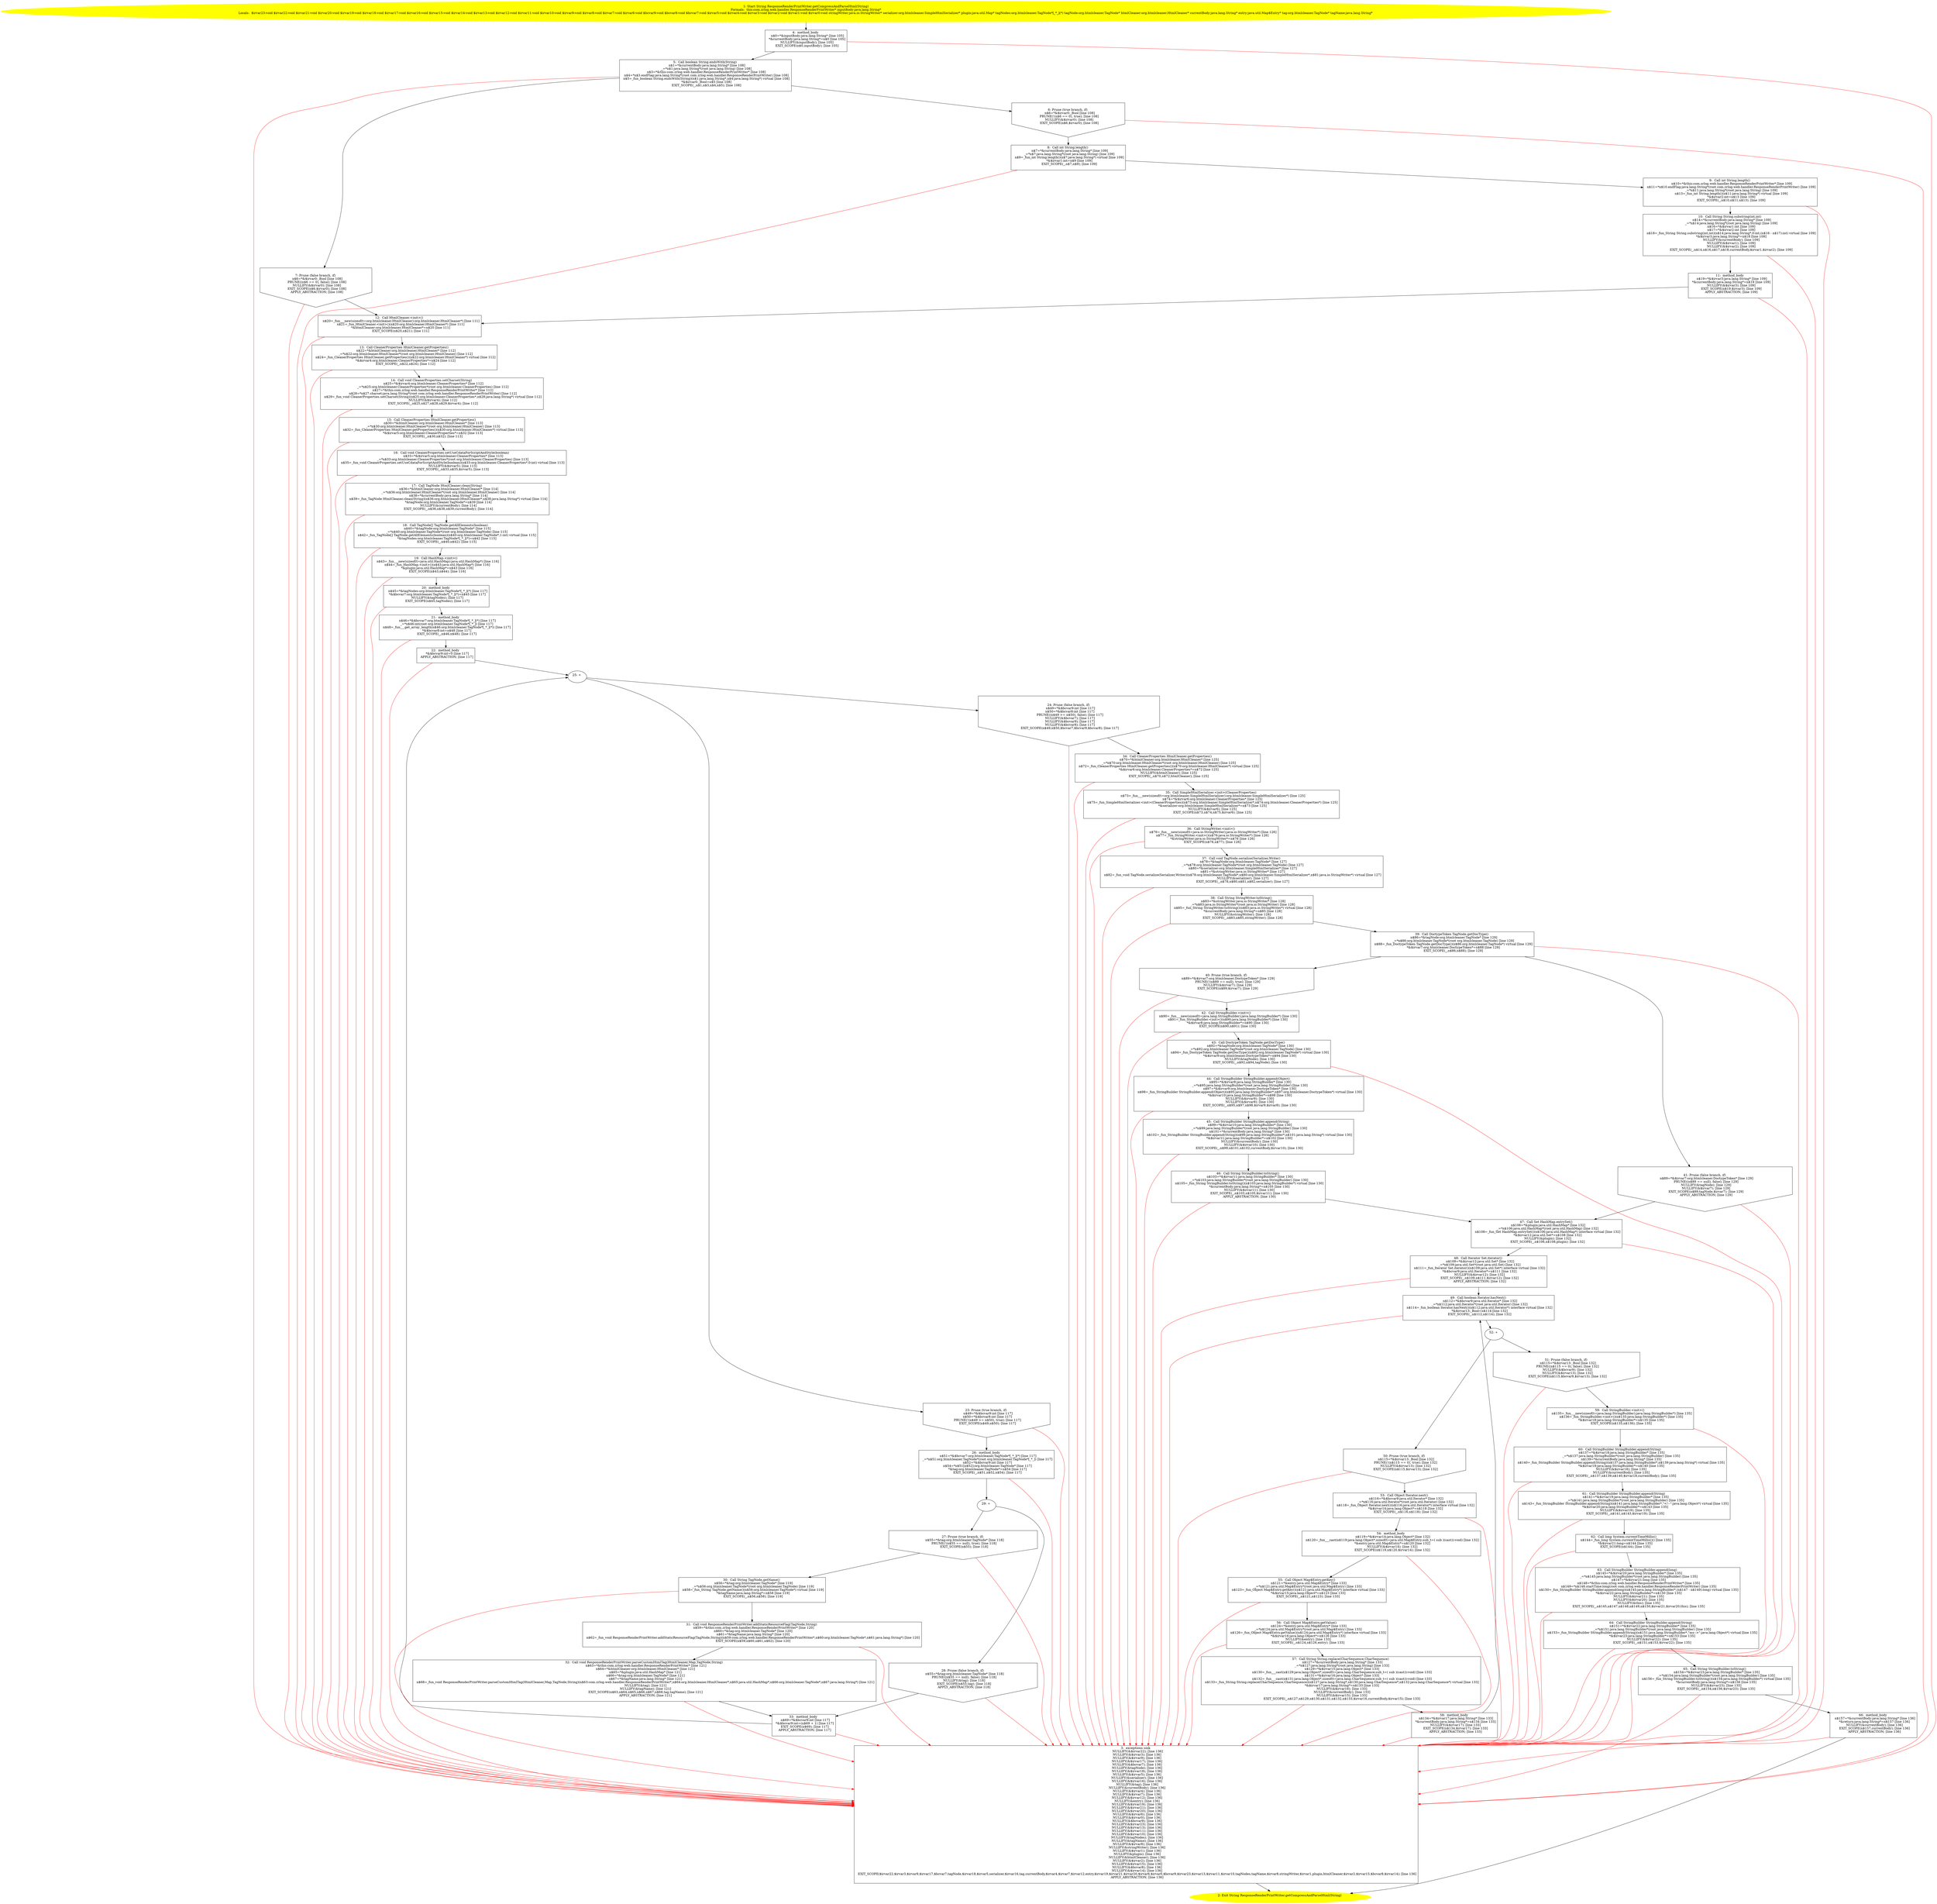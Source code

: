 /* @generated */
digraph cfg {
"com.zrlog.web.handler.ResponseRenderPrintWriter.getCompressAndParseHtml(java.lang.String):java.lang..81167e946501a783f9f51d0341f6dbc7_1" [label="1: Start String ResponseRenderPrintWriter.getCompressAndParseHtml(String)\nFormals:  this:com.zrlog.web.handler.ResponseRenderPrintWriter* inputBody:java.lang.String*\nLocals:  $irvar23:void $irvar22:void $irvar21:void $irvar20:void $irvar19:void $irvar18:void $irvar17:void $irvar16:void $irvar15:void $irvar14:void $irvar13:void $irvar12:void $irvar11:void $irvar10:void $irvar9:void $irvar8:void $irvar7:void $irvar6:void $bcvar9:void $bcvar8:void $bcvar7:void $irvar5:void $irvar4:void $irvar3:void $irvar2:void $irvar1:void $irvar0:void stringWriter:java.io.StringWriter* serializer:org.htmlcleaner.SimpleHtmlSerializer* plugin:java.util.Map* tagNodes:org.htmlcleaner.TagNode*[_*_](*) tagNode:org.htmlcleaner.TagNode* htmlCleaner:org.htmlcleaner.HtmlCleaner* currentBody:java.lang.String* entry:java.util.Map$Entry* tag:org.htmlcleaner.TagNode* tagName:java.lang.String* \n  " color=yellow style=filled]
	

	 "com.zrlog.web.handler.ResponseRenderPrintWriter.getCompressAndParseHtml(java.lang.String):java.lang..81167e946501a783f9f51d0341f6dbc7_1" -> "com.zrlog.web.handler.ResponseRenderPrintWriter.getCompressAndParseHtml(java.lang.String):java.lang..81167e946501a783f9f51d0341f6dbc7_4" ;
"com.zrlog.web.handler.ResponseRenderPrintWriter.getCompressAndParseHtml(java.lang.String):java.lang..81167e946501a783f9f51d0341f6dbc7_2" [label="2: Exit String ResponseRenderPrintWriter.getCompressAndParseHtml(String) \n  " color=yellow style=filled]
	

"com.zrlog.web.handler.ResponseRenderPrintWriter.getCompressAndParseHtml(java.lang.String):java.lang..81167e946501a783f9f51d0341f6dbc7_3" [label="3:  exceptions sink \n   NULLIFY(&$irvar22); [line 136]\n  NULLIFY(&$irvar3); [line 136]\n  NULLIFY(&$irvar9); [line 136]\n  NULLIFY(&$irvar17); [line 136]\n  NULLIFY(&$bcvar7); [line 136]\n  NULLIFY(&tagNode); [line 136]\n  NULLIFY(&$irvar18); [line 136]\n  NULLIFY(&$irvar5); [line 136]\n  NULLIFY(&serializer); [line 136]\n  NULLIFY(&$irvar16); [line 136]\n  NULLIFY(&tag); [line 136]\n  NULLIFY(&currentBody); [line 136]\n  NULLIFY(&$irvar4); [line 136]\n  NULLIFY(&$irvar7); [line 136]\n  NULLIFY(&$irvar12); [line 136]\n  NULLIFY(&entry); [line 136]\n  NULLIFY(&$irvar19); [line 136]\n  NULLIFY(&$irvar21); [line 136]\n  NULLIFY(&$irvar20); [line 136]\n  NULLIFY(&$irvar6); [line 136]\n  NULLIFY(&$irvar0); [line 136]\n  NULLIFY(&$bcvar9); [line 136]\n  NULLIFY(&$irvar23); [line 136]\n  NULLIFY(&$irvar13); [line 136]\n  NULLIFY(&$irvar11); [line 136]\n  NULLIFY(&$irvar10); [line 136]\n  NULLIFY(&tagNodes); [line 136]\n  NULLIFY(&tagName); [line 136]\n  NULLIFY(&$irvar8); [line 136]\n  NULLIFY(&stringWriter); [line 136]\n  NULLIFY(&$irvar1); [line 136]\n  NULLIFY(&plugin); [line 136]\n  NULLIFY(&htmlCleaner); [line 136]\n  NULLIFY(&$irvar2); [line 136]\n  NULLIFY(&$irvar15); [line 136]\n  NULLIFY(&$bcvar8); [line 136]\n  NULLIFY(&$irvar14); [line 136]\n  EXIT_SCOPE($irvar22,$irvar3,$irvar9,$irvar17,$bcvar7,tagNode,$irvar18,$irvar5,serializer,$irvar16,tag,currentBody,$irvar4,$irvar7,$irvar12,entry,$irvar19,$irvar21,$irvar20,$irvar6,$irvar0,$bcvar9,$irvar23,$irvar13,$irvar11,$irvar10,tagNodes,tagName,$irvar8,stringWriter,$irvar1,plugin,htmlCleaner,$irvar2,$irvar15,$bcvar8,$irvar14); [line 136]\n  APPLY_ABSTRACTION; [line 136]\n " shape="box"]
	

	 "com.zrlog.web.handler.ResponseRenderPrintWriter.getCompressAndParseHtml(java.lang.String):java.lang..81167e946501a783f9f51d0341f6dbc7_3" -> "com.zrlog.web.handler.ResponseRenderPrintWriter.getCompressAndParseHtml(java.lang.String):java.lang..81167e946501a783f9f51d0341f6dbc7_2" ;
"com.zrlog.web.handler.ResponseRenderPrintWriter.getCompressAndParseHtml(java.lang.String):java.lang..81167e946501a783f9f51d0341f6dbc7_4" [label="4:  method_body \n   n$0=*&inputBody:java.lang.String* [line 105]\n  *&currentBody:java.lang.String*=n$0 [line 105]\n  NULLIFY(&inputBody); [line 105]\n  EXIT_SCOPE(n$0,inputBody); [line 105]\n " shape="box"]
	

	 "com.zrlog.web.handler.ResponseRenderPrintWriter.getCompressAndParseHtml(java.lang.String):java.lang..81167e946501a783f9f51d0341f6dbc7_4" -> "com.zrlog.web.handler.ResponseRenderPrintWriter.getCompressAndParseHtml(java.lang.String):java.lang..81167e946501a783f9f51d0341f6dbc7_5" ;
	 "com.zrlog.web.handler.ResponseRenderPrintWriter.getCompressAndParseHtml(java.lang.String):java.lang..81167e946501a783f9f51d0341f6dbc7_4" -> "com.zrlog.web.handler.ResponseRenderPrintWriter.getCompressAndParseHtml(java.lang.String):java.lang..81167e946501a783f9f51d0341f6dbc7_3" [color="red" ];
"com.zrlog.web.handler.ResponseRenderPrintWriter.getCompressAndParseHtml(java.lang.String):java.lang..81167e946501a783f9f51d0341f6dbc7_5" [label="5:  Call boolean String.endsWith(String) \n   n$1=*&currentBody:java.lang.String* [line 108]\n  _=*n$1:java.lang.String*(root java.lang.String) [line 108]\n  n$3=*&this:com.zrlog.web.handler.ResponseRenderPrintWriter* [line 108]\n  n$4=*n$3.endFlag:java.lang.String*(root com.zrlog.web.handler.ResponseRenderPrintWriter) [line 108]\n  n$5=_fun_boolean String.endsWith(String)(n$1:java.lang.String*,n$4:java.lang.String*) virtual [line 108]\n  *&$irvar0:_Bool=n$5 [line 108]\n  EXIT_SCOPE(_,n$1,n$3,n$4,n$5); [line 108]\n " shape="box"]
	

	 "com.zrlog.web.handler.ResponseRenderPrintWriter.getCompressAndParseHtml(java.lang.String):java.lang..81167e946501a783f9f51d0341f6dbc7_5" -> "com.zrlog.web.handler.ResponseRenderPrintWriter.getCompressAndParseHtml(java.lang.String):java.lang..81167e946501a783f9f51d0341f6dbc7_6" ;
	 "com.zrlog.web.handler.ResponseRenderPrintWriter.getCompressAndParseHtml(java.lang.String):java.lang..81167e946501a783f9f51d0341f6dbc7_5" -> "com.zrlog.web.handler.ResponseRenderPrintWriter.getCompressAndParseHtml(java.lang.String):java.lang..81167e946501a783f9f51d0341f6dbc7_7" ;
	 "com.zrlog.web.handler.ResponseRenderPrintWriter.getCompressAndParseHtml(java.lang.String):java.lang..81167e946501a783f9f51d0341f6dbc7_5" -> "com.zrlog.web.handler.ResponseRenderPrintWriter.getCompressAndParseHtml(java.lang.String):java.lang..81167e946501a783f9f51d0341f6dbc7_3" [color="red" ];
"com.zrlog.web.handler.ResponseRenderPrintWriter.getCompressAndParseHtml(java.lang.String):java.lang..81167e946501a783f9f51d0341f6dbc7_6" [label="6: Prune (true branch, if) \n   n$6=*&$irvar0:_Bool [line 108]\n  PRUNE(!(n$6 == 0), true); [line 108]\n  NULLIFY(&$irvar0); [line 108]\n  EXIT_SCOPE(n$6,$irvar0); [line 108]\n " shape="invhouse"]
	

	 "com.zrlog.web.handler.ResponseRenderPrintWriter.getCompressAndParseHtml(java.lang.String):java.lang..81167e946501a783f9f51d0341f6dbc7_6" -> "com.zrlog.web.handler.ResponseRenderPrintWriter.getCompressAndParseHtml(java.lang.String):java.lang..81167e946501a783f9f51d0341f6dbc7_8" ;
	 "com.zrlog.web.handler.ResponseRenderPrintWriter.getCompressAndParseHtml(java.lang.String):java.lang..81167e946501a783f9f51d0341f6dbc7_6" -> "com.zrlog.web.handler.ResponseRenderPrintWriter.getCompressAndParseHtml(java.lang.String):java.lang..81167e946501a783f9f51d0341f6dbc7_3" [color="red" ];
"com.zrlog.web.handler.ResponseRenderPrintWriter.getCompressAndParseHtml(java.lang.String):java.lang..81167e946501a783f9f51d0341f6dbc7_7" [label="7: Prune (false branch, if) \n   n$6=*&$irvar0:_Bool [line 108]\n  PRUNE((n$6 == 0), false); [line 108]\n  NULLIFY(&$irvar0); [line 108]\n  EXIT_SCOPE(n$6,$irvar0); [line 108]\n  APPLY_ABSTRACTION; [line 108]\n " shape="invhouse"]
	

	 "com.zrlog.web.handler.ResponseRenderPrintWriter.getCompressAndParseHtml(java.lang.String):java.lang..81167e946501a783f9f51d0341f6dbc7_7" -> "com.zrlog.web.handler.ResponseRenderPrintWriter.getCompressAndParseHtml(java.lang.String):java.lang..81167e946501a783f9f51d0341f6dbc7_12" ;
	 "com.zrlog.web.handler.ResponseRenderPrintWriter.getCompressAndParseHtml(java.lang.String):java.lang..81167e946501a783f9f51d0341f6dbc7_7" -> "com.zrlog.web.handler.ResponseRenderPrintWriter.getCompressAndParseHtml(java.lang.String):java.lang..81167e946501a783f9f51d0341f6dbc7_3" [color="red" ];
"com.zrlog.web.handler.ResponseRenderPrintWriter.getCompressAndParseHtml(java.lang.String):java.lang..81167e946501a783f9f51d0341f6dbc7_8" [label="8:  Call int String.length() \n   n$7=*&currentBody:java.lang.String* [line 109]\n  _=*n$7:java.lang.String*(root java.lang.String) [line 109]\n  n$9=_fun_int String.length()(n$7:java.lang.String*) virtual [line 109]\n  *&$irvar1:int=n$9 [line 109]\n  EXIT_SCOPE(_,n$7,n$9); [line 109]\n " shape="box"]
	

	 "com.zrlog.web.handler.ResponseRenderPrintWriter.getCompressAndParseHtml(java.lang.String):java.lang..81167e946501a783f9f51d0341f6dbc7_8" -> "com.zrlog.web.handler.ResponseRenderPrintWriter.getCompressAndParseHtml(java.lang.String):java.lang..81167e946501a783f9f51d0341f6dbc7_9" ;
	 "com.zrlog.web.handler.ResponseRenderPrintWriter.getCompressAndParseHtml(java.lang.String):java.lang..81167e946501a783f9f51d0341f6dbc7_8" -> "com.zrlog.web.handler.ResponseRenderPrintWriter.getCompressAndParseHtml(java.lang.String):java.lang..81167e946501a783f9f51d0341f6dbc7_3" [color="red" ];
"com.zrlog.web.handler.ResponseRenderPrintWriter.getCompressAndParseHtml(java.lang.String):java.lang..81167e946501a783f9f51d0341f6dbc7_9" [label="9:  Call int String.length() \n   n$10=*&this:com.zrlog.web.handler.ResponseRenderPrintWriter* [line 109]\n  n$11=*n$10.endFlag:java.lang.String*(root com.zrlog.web.handler.ResponseRenderPrintWriter) [line 109]\n  _=*n$11:java.lang.String*(root java.lang.String) [line 109]\n  n$13=_fun_int String.length()(n$11:java.lang.String*) virtual [line 109]\n  *&$irvar2:int=n$13 [line 109]\n  EXIT_SCOPE(_,n$10,n$11,n$13); [line 109]\n " shape="box"]
	

	 "com.zrlog.web.handler.ResponseRenderPrintWriter.getCompressAndParseHtml(java.lang.String):java.lang..81167e946501a783f9f51d0341f6dbc7_9" -> "com.zrlog.web.handler.ResponseRenderPrintWriter.getCompressAndParseHtml(java.lang.String):java.lang..81167e946501a783f9f51d0341f6dbc7_10" ;
	 "com.zrlog.web.handler.ResponseRenderPrintWriter.getCompressAndParseHtml(java.lang.String):java.lang..81167e946501a783f9f51d0341f6dbc7_9" -> "com.zrlog.web.handler.ResponseRenderPrintWriter.getCompressAndParseHtml(java.lang.String):java.lang..81167e946501a783f9f51d0341f6dbc7_3" [color="red" ];
"com.zrlog.web.handler.ResponseRenderPrintWriter.getCompressAndParseHtml(java.lang.String):java.lang..81167e946501a783f9f51d0341f6dbc7_10" [label="10:  Call String String.substring(int,int) \n   n$14=*&currentBody:java.lang.String* [line 109]\n  _=*n$14:java.lang.String*(root java.lang.String) [line 109]\n  n$16=*&$irvar1:int [line 109]\n  n$17=*&$irvar2:int [line 109]\n  n$18=_fun_String String.substring(int,int)(n$14:java.lang.String*,0:int,(n$16 - n$17):int) virtual [line 109]\n  *&$irvar3:java.lang.String*=n$18 [line 109]\n  NULLIFY(&currentBody); [line 109]\n  NULLIFY(&$irvar1); [line 109]\n  NULLIFY(&$irvar2); [line 109]\n  EXIT_SCOPE(_,n$14,n$16,n$17,n$18,currentBody,$irvar1,$irvar2); [line 109]\n " shape="box"]
	

	 "com.zrlog.web.handler.ResponseRenderPrintWriter.getCompressAndParseHtml(java.lang.String):java.lang..81167e946501a783f9f51d0341f6dbc7_10" -> "com.zrlog.web.handler.ResponseRenderPrintWriter.getCompressAndParseHtml(java.lang.String):java.lang..81167e946501a783f9f51d0341f6dbc7_11" ;
	 "com.zrlog.web.handler.ResponseRenderPrintWriter.getCompressAndParseHtml(java.lang.String):java.lang..81167e946501a783f9f51d0341f6dbc7_10" -> "com.zrlog.web.handler.ResponseRenderPrintWriter.getCompressAndParseHtml(java.lang.String):java.lang..81167e946501a783f9f51d0341f6dbc7_3" [color="red" ];
"com.zrlog.web.handler.ResponseRenderPrintWriter.getCompressAndParseHtml(java.lang.String):java.lang..81167e946501a783f9f51d0341f6dbc7_11" [label="11:  method_body \n   n$19=*&$irvar3:java.lang.String* [line 109]\n  *&currentBody:java.lang.String*=n$19 [line 109]\n  NULLIFY(&$irvar3); [line 109]\n  EXIT_SCOPE(n$19,$irvar3); [line 109]\n  APPLY_ABSTRACTION; [line 109]\n " shape="box"]
	

	 "com.zrlog.web.handler.ResponseRenderPrintWriter.getCompressAndParseHtml(java.lang.String):java.lang..81167e946501a783f9f51d0341f6dbc7_11" -> "com.zrlog.web.handler.ResponseRenderPrintWriter.getCompressAndParseHtml(java.lang.String):java.lang..81167e946501a783f9f51d0341f6dbc7_12" ;
	 "com.zrlog.web.handler.ResponseRenderPrintWriter.getCompressAndParseHtml(java.lang.String):java.lang..81167e946501a783f9f51d0341f6dbc7_11" -> "com.zrlog.web.handler.ResponseRenderPrintWriter.getCompressAndParseHtml(java.lang.String):java.lang..81167e946501a783f9f51d0341f6dbc7_3" [color="red" ];
"com.zrlog.web.handler.ResponseRenderPrintWriter.getCompressAndParseHtml(java.lang.String):java.lang..81167e946501a783f9f51d0341f6dbc7_12" [label="12:  Call HtmlCleaner.<init>() \n   n$20=_fun___new(sizeof(t=org.htmlcleaner.HtmlCleaner):org.htmlcleaner.HtmlCleaner*) [line 111]\n  n$21=_fun_HtmlCleaner.<init>()(n$20:org.htmlcleaner.HtmlCleaner*) [line 111]\n  *&htmlCleaner:org.htmlcleaner.HtmlCleaner*=n$20 [line 111]\n  EXIT_SCOPE(n$20,n$21); [line 111]\n " shape="box"]
	

	 "com.zrlog.web.handler.ResponseRenderPrintWriter.getCompressAndParseHtml(java.lang.String):java.lang..81167e946501a783f9f51d0341f6dbc7_12" -> "com.zrlog.web.handler.ResponseRenderPrintWriter.getCompressAndParseHtml(java.lang.String):java.lang..81167e946501a783f9f51d0341f6dbc7_13" ;
	 "com.zrlog.web.handler.ResponseRenderPrintWriter.getCompressAndParseHtml(java.lang.String):java.lang..81167e946501a783f9f51d0341f6dbc7_12" -> "com.zrlog.web.handler.ResponseRenderPrintWriter.getCompressAndParseHtml(java.lang.String):java.lang..81167e946501a783f9f51d0341f6dbc7_3" [color="red" ];
"com.zrlog.web.handler.ResponseRenderPrintWriter.getCompressAndParseHtml(java.lang.String):java.lang..81167e946501a783f9f51d0341f6dbc7_13" [label="13:  Call CleanerProperties HtmlCleaner.getProperties() \n   n$22=*&htmlCleaner:org.htmlcleaner.HtmlCleaner* [line 112]\n  _=*n$22:org.htmlcleaner.HtmlCleaner*(root org.htmlcleaner.HtmlCleaner) [line 112]\n  n$24=_fun_CleanerProperties HtmlCleaner.getProperties()(n$22:org.htmlcleaner.HtmlCleaner*) virtual [line 112]\n  *&$irvar4:org.htmlcleaner.CleanerProperties*=n$24 [line 112]\n  EXIT_SCOPE(_,n$22,n$24); [line 112]\n " shape="box"]
	

	 "com.zrlog.web.handler.ResponseRenderPrintWriter.getCompressAndParseHtml(java.lang.String):java.lang..81167e946501a783f9f51d0341f6dbc7_13" -> "com.zrlog.web.handler.ResponseRenderPrintWriter.getCompressAndParseHtml(java.lang.String):java.lang..81167e946501a783f9f51d0341f6dbc7_14" ;
	 "com.zrlog.web.handler.ResponseRenderPrintWriter.getCompressAndParseHtml(java.lang.String):java.lang..81167e946501a783f9f51d0341f6dbc7_13" -> "com.zrlog.web.handler.ResponseRenderPrintWriter.getCompressAndParseHtml(java.lang.String):java.lang..81167e946501a783f9f51d0341f6dbc7_3" [color="red" ];
"com.zrlog.web.handler.ResponseRenderPrintWriter.getCompressAndParseHtml(java.lang.String):java.lang..81167e946501a783f9f51d0341f6dbc7_14" [label="14:  Call void CleanerProperties.setCharset(String) \n   n$25=*&$irvar4:org.htmlcleaner.CleanerProperties* [line 112]\n  _=*n$25:org.htmlcleaner.CleanerProperties*(root org.htmlcleaner.CleanerProperties) [line 112]\n  n$27=*&this:com.zrlog.web.handler.ResponseRenderPrintWriter* [line 112]\n  n$28=*n$27.charset:java.lang.String*(root com.zrlog.web.handler.ResponseRenderPrintWriter) [line 112]\n  n$29=_fun_void CleanerProperties.setCharset(String)(n$25:org.htmlcleaner.CleanerProperties*,n$28:java.lang.String*) virtual [line 112]\n  NULLIFY(&$irvar4); [line 112]\n  EXIT_SCOPE(_,n$25,n$27,n$28,n$29,$irvar4); [line 112]\n " shape="box"]
	

	 "com.zrlog.web.handler.ResponseRenderPrintWriter.getCompressAndParseHtml(java.lang.String):java.lang..81167e946501a783f9f51d0341f6dbc7_14" -> "com.zrlog.web.handler.ResponseRenderPrintWriter.getCompressAndParseHtml(java.lang.String):java.lang..81167e946501a783f9f51d0341f6dbc7_15" ;
	 "com.zrlog.web.handler.ResponseRenderPrintWriter.getCompressAndParseHtml(java.lang.String):java.lang..81167e946501a783f9f51d0341f6dbc7_14" -> "com.zrlog.web.handler.ResponseRenderPrintWriter.getCompressAndParseHtml(java.lang.String):java.lang..81167e946501a783f9f51d0341f6dbc7_3" [color="red" ];
"com.zrlog.web.handler.ResponseRenderPrintWriter.getCompressAndParseHtml(java.lang.String):java.lang..81167e946501a783f9f51d0341f6dbc7_15" [label="15:  Call CleanerProperties HtmlCleaner.getProperties() \n   n$30=*&htmlCleaner:org.htmlcleaner.HtmlCleaner* [line 113]\n  _=*n$30:org.htmlcleaner.HtmlCleaner*(root org.htmlcleaner.HtmlCleaner) [line 113]\n  n$32=_fun_CleanerProperties HtmlCleaner.getProperties()(n$30:org.htmlcleaner.HtmlCleaner*) virtual [line 113]\n  *&$irvar5:org.htmlcleaner.CleanerProperties*=n$32 [line 113]\n  EXIT_SCOPE(_,n$30,n$32); [line 113]\n " shape="box"]
	

	 "com.zrlog.web.handler.ResponseRenderPrintWriter.getCompressAndParseHtml(java.lang.String):java.lang..81167e946501a783f9f51d0341f6dbc7_15" -> "com.zrlog.web.handler.ResponseRenderPrintWriter.getCompressAndParseHtml(java.lang.String):java.lang..81167e946501a783f9f51d0341f6dbc7_16" ;
	 "com.zrlog.web.handler.ResponseRenderPrintWriter.getCompressAndParseHtml(java.lang.String):java.lang..81167e946501a783f9f51d0341f6dbc7_15" -> "com.zrlog.web.handler.ResponseRenderPrintWriter.getCompressAndParseHtml(java.lang.String):java.lang..81167e946501a783f9f51d0341f6dbc7_3" [color="red" ];
"com.zrlog.web.handler.ResponseRenderPrintWriter.getCompressAndParseHtml(java.lang.String):java.lang..81167e946501a783f9f51d0341f6dbc7_16" [label="16:  Call void CleanerProperties.setUseCdataForScriptAndStyle(boolean) \n   n$33=*&$irvar5:org.htmlcleaner.CleanerProperties* [line 113]\n  _=*n$33:org.htmlcleaner.CleanerProperties*(root org.htmlcleaner.CleanerProperties) [line 113]\n  n$35=_fun_void CleanerProperties.setUseCdataForScriptAndStyle(boolean)(n$33:org.htmlcleaner.CleanerProperties*,0:int) virtual [line 113]\n  NULLIFY(&$irvar5); [line 113]\n  EXIT_SCOPE(_,n$33,n$35,$irvar5); [line 113]\n " shape="box"]
	

	 "com.zrlog.web.handler.ResponseRenderPrintWriter.getCompressAndParseHtml(java.lang.String):java.lang..81167e946501a783f9f51d0341f6dbc7_16" -> "com.zrlog.web.handler.ResponseRenderPrintWriter.getCompressAndParseHtml(java.lang.String):java.lang..81167e946501a783f9f51d0341f6dbc7_17" ;
	 "com.zrlog.web.handler.ResponseRenderPrintWriter.getCompressAndParseHtml(java.lang.String):java.lang..81167e946501a783f9f51d0341f6dbc7_16" -> "com.zrlog.web.handler.ResponseRenderPrintWriter.getCompressAndParseHtml(java.lang.String):java.lang..81167e946501a783f9f51d0341f6dbc7_3" [color="red" ];
"com.zrlog.web.handler.ResponseRenderPrintWriter.getCompressAndParseHtml(java.lang.String):java.lang..81167e946501a783f9f51d0341f6dbc7_17" [label="17:  Call TagNode HtmlCleaner.clean(String) \n   n$36=*&htmlCleaner:org.htmlcleaner.HtmlCleaner* [line 114]\n  _=*n$36:org.htmlcleaner.HtmlCleaner*(root org.htmlcleaner.HtmlCleaner) [line 114]\n  n$38=*&currentBody:java.lang.String* [line 114]\n  n$39=_fun_TagNode HtmlCleaner.clean(String)(n$36:org.htmlcleaner.HtmlCleaner*,n$38:java.lang.String*) virtual [line 114]\n  *&tagNode:org.htmlcleaner.TagNode*=n$39 [line 114]\n  NULLIFY(&currentBody); [line 114]\n  EXIT_SCOPE(_,n$36,n$38,n$39,currentBody); [line 114]\n " shape="box"]
	

	 "com.zrlog.web.handler.ResponseRenderPrintWriter.getCompressAndParseHtml(java.lang.String):java.lang..81167e946501a783f9f51d0341f6dbc7_17" -> "com.zrlog.web.handler.ResponseRenderPrintWriter.getCompressAndParseHtml(java.lang.String):java.lang..81167e946501a783f9f51d0341f6dbc7_18" ;
	 "com.zrlog.web.handler.ResponseRenderPrintWriter.getCompressAndParseHtml(java.lang.String):java.lang..81167e946501a783f9f51d0341f6dbc7_17" -> "com.zrlog.web.handler.ResponseRenderPrintWriter.getCompressAndParseHtml(java.lang.String):java.lang..81167e946501a783f9f51d0341f6dbc7_3" [color="red" ];
"com.zrlog.web.handler.ResponseRenderPrintWriter.getCompressAndParseHtml(java.lang.String):java.lang..81167e946501a783f9f51d0341f6dbc7_18" [label="18:  Call TagNode[] TagNode.getAllElements(boolean) \n   n$40=*&tagNode:org.htmlcleaner.TagNode* [line 115]\n  _=*n$40:org.htmlcleaner.TagNode*(root org.htmlcleaner.TagNode) [line 115]\n  n$42=_fun_TagNode[] TagNode.getAllElements(boolean)(n$40:org.htmlcleaner.TagNode*,1:int) virtual [line 115]\n  *&tagNodes:org.htmlcleaner.TagNode*[_*_](*)=n$42 [line 115]\n  EXIT_SCOPE(_,n$40,n$42); [line 115]\n " shape="box"]
	

	 "com.zrlog.web.handler.ResponseRenderPrintWriter.getCompressAndParseHtml(java.lang.String):java.lang..81167e946501a783f9f51d0341f6dbc7_18" -> "com.zrlog.web.handler.ResponseRenderPrintWriter.getCompressAndParseHtml(java.lang.String):java.lang..81167e946501a783f9f51d0341f6dbc7_19" ;
	 "com.zrlog.web.handler.ResponseRenderPrintWriter.getCompressAndParseHtml(java.lang.String):java.lang..81167e946501a783f9f51d0341f6dbc7_18" -> "com.zrlog.web.handler.ResponseRenderPrintWriter.getCompressAndParseHtml(java.lang.String):java.lang..81167e946501a783f9f51d0341f6dbc7_3" [color="red" ];
"com.zrlog.web.handler.ResponseRenderPrintWriter.getCompressAndParseHtml(java.lang.String):java.lang..81167e946501a783f9f51d0341f6dbc7_19" [label="19:  Call HashMap.<init>() \n   n$43=_fun___new(sizeof(t=java.util.HashMap):java.util.HashMap*) [line 116]\n  n$44=_fun_HashMap.<init>()(n$43:java.util.HashMap*) [line 116]\n  *&plugin:java.util.HashMap*=n$43 [line 116]\n  EXIT_SCOPE(n$43,n$44); [line 116]\n " shape="box"]
	

	 "com.zrlog.web.handler.ResponseRenderPrintWriter.getCompressAndParseHtml(java.lang.String):java.lang..81167e946501a783f9f51d0341f6dbc7_19" -> "com.zrlog.web.handler.ResponseRenderPrintWriter.getCompressAndParseHtml(java.lang.String):java.lang..81167e946501a783f9f51d0341f6dbc7_20" ;
	 "com.zrlog.web.handler.ResponseRenderPrintWriter.getCompressAndParseHtml(java.lang.String):java.lang..81167e946501a783f9f51d0341f6dbc7_19" -> "com.zrlog.web.handler.ResponseRenderPrintWriter.getCompressAndParseHtml(java.lang.String):java.lang..81167e946501a783f9f51d0341f6dbc7_3" [color="red" ];
"com.zrlog.web.handler.ResponseRenderPrintWriter.getCompressAndParseHtml(java.lang.String):java.lang..81167e946501a783f9f51d0341f6dbc7_20" [label="20:  method_body \n   n$45=*&tagNodes:org.htmlcleaner.TagNode*[_*_](*) [line 117]\n  *&$bcvar7:org.htmlcleaner.TagNode*[_*_](*)=n$45 [line 117]\n  NULLIFY(&tagNodes); [line 117]\n  EXIT_SCOPE(n$45,tagNodes); [line 117]\n " shape="box"]
	

	 "com.zrlog.web.handler.ResponseRenderPrintWriter.getCompressAndParseHtml(java.lang.String):java.lang..81167e946501a783f9f51d0341f6dbc7_20" -> "com.zrlog.web.handler.ResponseRenderPrintWriter.getCompressAndParseHtml(java.lang.String):java.lang..81167e946501a783f9f51d0341f6dbc7_21" ;
	 "com.zrlog.web.handler.ResponseRenderPrintWriter.getCompressAndParseHtml(java.lang.String):java.lang..81167e946501a783f9f51d0341f6dbc7_20" -> "com.zrlog.web.handler.ResponseRenderPrintWriter.getCompressAndParseHtml(java.lang.String):java.lang..81167e946501a783f9f51d0341f6dbc7_3" [color="red" ];
"com.zrlog.web.handler.ResponseRenderPrintWriter.getCompressAndParseHtml(java.lang.String):java.lang..81167e946501a783f9f51d0341f6dbc7_21" [label="21:  method_body \n   n$46=*&$bcvar7:org.htmlcleaner.TagNode*[_*_](*) [line 117]\n  _=*n$46:int(root org.htmlcleaner.TagNode*[_*_]) [line 117]\n  n$48=_fun___get_array_length(n$46:org.htmlcleaner.TagNode*[_*_](*)) [line 117]\n  *&$bcvar8:int=n$48 [line 117]\n  EXIT_SCOPE(_,n$46,n$48); [line 117]\n " shape="box"]
	

	 "com.zrlog.web.handler.ResponseRenderPrintWriter.getCompressAndParseHtml(java.lang.String):java.lang..81167e946501a783f9f51d0341f6dbc7_21" -> "com.zrlog.web.handler.ResponseRenderPrintWriter.getCompressAndParseHtml(java.lang.String):java.lang..81167e946501a783f9f51d0341f6dbc7_22" ;
	 "com.zrlog.web.handler.ResponseRenderPrintWriter.getCompressAndParseHtml(java.lang.String):java.lang..81167e946501a783f9f51d0341f6dbc7_21" -> "com.zrlog.web.handler.ResponseRenderPrintWriter.getCompressAndParseHtml(java.lang.String):java.lang..81167e946501a783f9f51d0341f6dbc7_3" [color="red" ];
"com.zrlog.web.handler.ResponseRenderPrintWriter.getCompressAndParseHtml(java.lang.String):java.lang..81167e946501a783f9f51d0341f6dbc7_22" [label="22:  method_body \n   *&$bcvar9:int=0 [line 117]\n  APPLY_ABSTRACTION; [line 117]\n " shape="box"]
	

	 "com.zrlog.web.handler.ResponseRenderPrintWriter.getCompressAndParseHtml(java.lang.String):java.lang..81167e946501a783f9f51d0341f6dbc7_22" -> "com.zrlog.web.handler.ResponseRenderPrintWriter.getCompressAndParseHtml(java.lang.String):java.lang..81167e946501a783f9f51d0341f6dbc7_25" ;
	 "com.zrlog.web.handler.ResponseRenderPrintWriter.getCompressAndParseHtml(java.lang.String):java.lang..81167e946501a783f9f51d0341f6dbc7_22" -> "com.zrlog.web.handler.ResponseRenderPrintWriter.getCompressAndParseHtml(java.lang.String):java.lang..81167e946501a783f9f51d0341f6dbc7_3" [color="red" ];
"com.zrlog.web.handler.ResponseRenderPrintWriter.getCompressAndParseHtml(java.lang.String):java.lang..81167e946501a783f9f51d0341f6dbc7_23" [label="23: Prune (true branch, if) \n   n$49=*&$bcvar9:int [line 117]\n  n$50=*&$bcvar8:int [line 117]\n  PRUNE(!(n$49 >= n$50), true); [line 117]\n  EXIT_SCOPE(n$49,n$50); [line 117]\n " shape="invhouse"]
	

	 "com.zrlog.web.handler.ResponseRenderPrintWriter.getCompressAndParseHtml(java.lang.String):java.lang..81167e946501a783f9f51d0341f6dbc7_23" -> "com.zrlog.web.handler.ResponseRenderPrintWriter.getCompressAndParseHtml(java.lang.String):java.lang..81167e946501a783f9f51d0341f6dbc7_26" ;
	 "com.zrlog.web.handler.ResponseRenderPrintWriter.getCompressAndParseHtml(java.lang.String):java.lang..81167e946501a783f9f51d0341f6dbc7_23" -> "com.zrlog.web.handler.ResponseRenderPrintWriter.getCompressAndParseHtml(java.lang.String):java.lang..81167e946501a783f9f51d0341f6dbc7_3" [color="red" ];
"com.zrlog.web.handler.ResponseRenderPrintWriter.getCompressAndParseHtml(java.lang.String):java.lang..81167e946501a783f9f51d0341f6dbc7_24" [label="24: Prune (false branch, if) \n   n$49=*&$bcvar9:int [line 117]\n  n$50=*&$bcvar8:int [line 117]\n  PRUNE((n$49 >= n$50), false); [line 117]\n  NULLIFY(&$bcvar7); [line 117]\n  NULLIFY(&$bcvar9); [line 117]\n  NULLIFY(&$bcvar8); [line 117]\n  EXIT_SCOPE(n$49,n$50,$bcvar7,$bcvar9,$bcvar8); [line 117]\n " shape="invhouse"]
	

	 "com.zrlog.web.handler.ResponseRenderPrintWriter.getCompressAndParseHtml(java.lang.String):java.lang..81167e946501a783f9f51d0341f6dbc7_24" -> "com.zrlog.web.handler.ResponseRenderPrintWriter.getCompressAndParseHtml(java.lang.String):java.lang..81167e946501a783f9f51d0341f6dbc7_34" ;
	 "com.zrlog.web.handler.ResponseRenderPrintWriter.getCompressAndParseHtml(java.lang.String):java.lang..81167e946501a783f9f51d0341f6dbc7_24" -> "com.zrlog.web.handler.ResponseRenderPrintWriter.getCompressAndParseHtml(java.lang.String):java.lang..81167e946501a783f9f51d0341f6dbc7_3" [color="red" ];
"com.zrlog.web.handler.ResponseRenderPrintWriter.getCompressAndParseHtml(java.lang.String):java.lang..81167e946501a783f9f51d0341f6dbc7_25" [label="25: + \n  " ]
	

	 "com.zrlog.web.handler.ResponseRenderPrintWriter.getCompressAndParseHtml(java.lang.String):java.lang..81167e946501a783f9f51d0341f6dbc7_25" -> "com.zrlog.web.handler.ResponseRenderPrintWriter.getCompressAndParseHtml(java.lang.String):java.lang..81167e946501a783f9f51d0341f6dbc7_23" ;
	 "com.zrlog.web.handler.ResponseRenderPrintWriter.getCompressAndParseHtml(java.lang.String):java.lang..81167e946501a783f9f51d0341f6dbc7_25" -> "com.zrlog.web.handler.ResponseRenderPrintWriter.getCompressAndParseHtml(java.lang.String):java.lang..81167e946501a783f9f51d0341f6dbc7_24" ;
"com.zrlog.web.handler.ResponseRenderPrintWriter.getCompressAndParseHtml(java.lang.String):java.lang..81167e946501a783f9f51d0341f6dbc7_26" [label="26:  method_body \n   n$51=*&$bcvar7:org.htmlcleaner.TagNode*[_*_](*) [line 117]\n  _=*n$51:org.htmlcleaner.TagNode*(root org.htmlcleaner.TagNode*[_*_]) [line 117]\n  n$52=*&$bcvar9:int [line 117]\n  n$54=*n$51[n$52]:org.htmlcleaner.TagNode* [line 117]\n  *&tag:org.htmlcleaner.TagNode*=n$54 [line 117]\n  EXIT_SCOPE(_,n$51,n$52,n$54); [line 117]\n " shape="box"]
	

	 "com.zrlog.web.handler.ResponseRenderPrintWriter.getCompressAndParseHtml(java.lang.String):java.lang..81167e946501a783f9f51d0341f6dbc7_26" -> "com.zrlog.web.handler.ResponseRenderPrintWriter.getCompressAndParseHtml(java.lang.String):java.lang..81167e946501a783f9f51d0341f6dbc7_29" ;
	 "com.zrlog.web.handler.ResponseRenderPrintWriter.getCompressAndParseHtml(java.lang.String):java.lang..81167e946501a783f9f51d0341f6dbc7_26" -> "com.zrlog.web.handler.ResponseRenderPrintWriter.getCompressAndParseHtml(java.lang.String):java.lang..81167e946501a783f9f51d0341f6dbc7_3" [color="red" ];
"com.zrlog.web.handler.ResponseRenderPrintWriter.getCompressAndParseHtml(java.lang.String):java.lang..81167e946501a783f9f51d0341f6dbc7_27" [label="27: Prune (true branch, if) \n   n$55=*&tag:org.htmlcleaner.TagNode* [line 118]\n  PRUNE(!(n$55 == null), true); [line 118]\n  EXIT_SCOPE(n$55); [line 118]\n " shape="invhouse"]
	

	 "com.zrlog.web.handler.ResponseRenderPrintWriter.getCompressAndParseHtml(java.lang.String):java.lang..81167e946501a783f9f51d0341f6dbc7_27" -> "com.zrlog.web.handler.ResponseRenderPrintWriter.getCompressAndParseHtml(java.lang.String):java.lang..81167e946501a783f9f51d0341f6dbc7_30" ;
	 "com.zrlog.web.handler.ResponseRenderPrintWriter.getCompressAndParseHtml(java.lang.String):java.lang..81167e946501a783f9f51d0341f6dbc7_27" -> "com.zrlog.web.handler.ResponseRenderPrintWriter.getCompressAndParseHtml(java.lang.String):java.lang..81167e946501a783f9f51d0341f6dbc7_3" [color="red" ];
"com.zrlog.web.handler.ResponseRenderPrintWriter.getCompressAndParseHtml(java.lang.String):java.lang..81167e946501a783f9f51d0341f6dbc7_28" [label="28: Prune (false branch, if) \n   n$55=*&tag:org.htmlcleaner.TagNode* [line 118]\n  PRUNE((n$55 == null), false); [line 118]\n  NULLIFY(&tag); [line 118]\n  EXIT_SCOPE(n$55,tag); [line 118]\n  APPLY_ABSTRACTION; [line 118]\n " shape="invhouse"]
	

	 "com.zrlog.web.handler.ResponseRenderPrintWriter.getCompressAndParseHtml(java.lang.String):java.lang..81167e946501a783f9f51d0341f6dbc7_28" -> "com.zrlog.web.handler.ResponseRenderPrintWriter.getCompressAndParseHtml(java.lang.String):java.lang..81167e946501a783f9f51d0341f6dbc7_33" ;
	 "com.zrlog.web.handler.ResponseRenderPrintWriter.getCompressAndParseHtml(java.lang.String):java.lang..81167e946501a783f9f51d0341f6dbc7_28" -> "com.zrlog.web.handler.ResponseRenderPrintWriter.getCompressAndParseHtml(java.lang.String):java.lang..81167e946501a783f9f51d0341f6dbc7_3" [color="red" ];
"com.zrlog.web.handler.ResponseRenderPrintWriter.getCompressAndParseHtml(java.lang.String):java.lang..81167e946501a783f9f51d0341f6dbc7_29" [label="29: + \n  " ]
	

	 "com.zrlog.web.handler.ResponseRenderPrintWriter.getCompressAndParseHtml(java.lang.String):java.lang..81167e946501a783f9f51d0341f6dbc7_29" -> "com.zrlog.web.handler.ResponseRenderPrintWriter.getCompressAndParseHtml(java.lang.String):java.lang..81167e946501a783f9f51d0341f6dbc7_27" ;
	 "com.zrlog.web.handler.ResponseRenderPrintWriter.getCompressAndParseHtml(java.lang.String):java.lang..81167e946501a783f9f51d0341f6dbc7_29" -> "com.zrlog.web.handler.ResponseRenderPrintWriter.getCompressAndParseHtml(java.lang.String):java.lang..81167e946501a783f9f51d0341f6dbc7_28" ;
"com.zrlog.web.handler.ResponseRenderPrintWriter.getCompressAndParseHtml(java.lang.String):java.lang..81167e946501a783f9f51d0341f6dbc7_30" [label="30:  Call String TagNode.getName() \n   n$56=*&tag:org.htmlcleaner.TagNode* [line 119]\n  _=*n$56:org.htmlcleaner.TagNode*(root org.htmlcleaner.TagNode) [line 119]\n  n$58=_fun_String TagNode.getName()(n$56:org.htmlcleaner.TagNode*) virtual [line 119]\n  *&tagName:java.lang.String*=n$58 [line 119]\n  EXIT_SCOPE(_,n$56,n$58); [line 119]\n " shape="box"]
	

	 "com.zrlog.web.handler.ResponseRenderPrintWriter.getCompressAndParseHtml(java.lang.String):java.lang..81167e946501a783f9f51d0341f6dbc7_30" -> "com.zrlog.web.handler.ResponseRenderPrintWriter.getCompressAndParseHtml(java.lang.String):java.lang..81167e946501a783f9f51d0341f6dbc7_31" ;
	 "com.zrlog.web.handler.ResponseRenderPrintWriter.getCompressAndParseHtml(java.lang.String):java.lang..81167e946501a783f9f51d0341f6dbc7_30" -> "com.zrlog.web.handler.ResponseRenderPrintWriter.getCompressAndParseHtml(java.lang.String):java.lang..81167e946501a783f9f51d0341f6dbc7_3" [color="red" ];
"com.zrlog.web.handler.ResponseRenderPrintWriter.getCompressAndParseHtml(java.lang.String):java.lang..81167e946501a783f9f51d0341f6dbc7_31" [label="31:  Call void ResponseRenderPrintWriter.addStaticResourceFlag(TagNode,String) \n   n$59=*&this:com.zrlog.web.handler.ResponseRenderPrintWriter* [line 120]\n  n$60=*&tag:org.htmlcleaner.TagNode* [line 120]\n  n$61=*&tagName:java.lang.String* [line 120]\n  n$62=_fun_void ResponseRenderPrintWriter.addStaticResourceFlag(TagNode,String)(n$59:com.zrlog.web.handler.ResponseRenderPrintWriter*,n$60:org.htmlcleaner.TagNode*,n$61:java.lang.String*) [line 120]\n  EXIT_SCOPE(n$59,n$60,n$61,n$62); [line 120]\n " shape="box"]
	

	 "com.zrlog.web.handler.ResponseRenderPrintWriter.getCompressAndParseHtml(java.lang.String):java.lang..81167e946501a783f9f51d0341f6dbc7_31" -> "com.zrlog.web.handler.ResponseRenderPrintWriter.getCompressAndParseHtml(java.lang.String):java.lang..81167e946501a783f9f51d0341f6dbc7_32" ;
	 "com.zrlog.web.handler.ResponseRenderPrintWriter.getCompressAndParseHtml(java.lang.String):java.lang..81167e946501a783f9f51d0341f6dbc7_31" -> "com.zrlog.web.handler.ResponseRenderPrintWriter.getCompressAndParseHtml(java.lang.String):java.lang..81167e946501a783f9f51d0341f6dbc7_3" [color="red" ];
"com.zrlog.web.handler.ResponseRenderPrintWriter.getCompressAndParseHtml(java.lang.String):java.lang..81167e946501a783f9f51d0341f6dbc7_32" [label="32:  Call void ResponseRenderPrintWriter.parseCustomHtmlTag(HtmlCleaner,Map,TagNode,String) \n   n$63=*&this:com.zrlog.web.handler.ResponseRenderPrintWriter* [line 121]\n  n$64=*&htmlCleaner:org.htmlcleaner.HtmlCleaner* [line 121]\n  n$65=*&plugin:java.util.HashMap* [line 121]\n  n$66=*&tag:org.htmlcleaner.TagNode* [line 121]\n  n$67=*&tagName:java.lang.String* [line 121]\n  n$68=_fun_void ResponseRenderPrintWriter.parseCustomHtmlTag(HtmlCleaner,Map,TagNode,String)(n$63:com.zrlog.web.handler.ResponseRenderPrintWriter*,n$64:org.htmlcleaner.HtmlCleaner*,n$65:java.util.HashMap*,n$66:org.htmlcleaner.TagNode*,n$67:java.lang.String*) [line 121]\n  NULLIFY(&tag); [line 121]\n  NULLIFY(&tagName); [line 121]\n  EXIT_SCOPE(n$63,n$64,n$65,n$66,n$67,n$68,tag,tagName); [line 121]\n  APPLY_ABSTRACTION; [line 121]\n " shape="box"]
	

	 "com.zrlog.web.handler.ResponseRenderPrintWriter.getCompressAndParseHtml(java.lang.String):java.lang..81167e946501a783f9f51d0341f6dbc7_32" -> "com.zrlog.web.handler.ResponseRenderPrintWriter.getCompressAndParseHtml(java.lang.String):java.lang..81167e946501a783f9f51d0341f6dbc7_33" ;
	 "com.zrlog.web.handler.ResponseRenderPrintWriter.getCompressAndParseHtml(java.lang.String):java.lang..81167e946501a783f9f51d0341f6dbc7_32" -> "com.zrlog.web.handler.ResponseRenderPrintWriter.getCompressAndParseHtml(java.lang.String):java.lang..81167e946501a783f9f51d0341f6dbc7_3" [color="red" ];
"com.zrlog.web.handler.ResponseRenderPrintWriter.getCompressAndParseHtml(java.lang.String):java.lang..81167e946501a783f9f51d0341f6dbc7_33" [label="33:  method_body \n   n$69=*&$bcvar9:int [line 117]\n  *&$bcvar9:int=(n$69 + 1) [line 117]\n  EXIT_SCOPE(n$69); [line 117]\n  APPLY_ABSTRACTION; [line 117]\n " shape="box"]
	

	 "com.zrlog.web.handler.ResponseRenderPrintWriter.getCompressAndParseHtml(java.lang.String):java.lang..81167e946501a783f9f51d0341f6dbc7_33" -> "com.zrlog.web.handler.ResponseRenderPrintWriter.getCompressAndParseHtml(java.lang.String):java.lang..81167e946501a783f9f51d0341f6dbc7_25" ;
	 "com.zrlog.web.handler.ResponseRenderPrintWriter.getCompressAndParseHtml(java.lang.String):java.lang..81167e946501a783f9f51d0341f6dbc7_33" -> "com.zrlog.web.handler.ResponseRenderPrintWriter.getCompressAndParseHtml(java.lang.String):java.lang..81167e946501a783f9f51d0341f6dbc7_3" [color="red" ];
"com.zrlog.web.handler.ResponseRenderPrintWriter.getCompressAndParseHtml(java.lang.String):java.lang..81167e946501a783f9f51d0341f6dbc7_34" [label="34:  Call CleanerProperties HtmlCleaner.getProperties() \n   n$70=*&htmlCleaner:org.htmlcleaner.HtmlCleaner* [line 125]\n  _=*n$70:org.htmlcleaner.HtmlCleaner*(root org.htmlcleaner.HtmlCleaner) [line 125]\n  n$72=_fun_CleanerProperties HtmlCleaner.getProperties()(n$70:org.htmlcleaner.HtmlCleaner*) virtual [line 125]\n  *&$irvar6:org.htmlcleaner.CleanerProperties*=n$72 [line 125]\n  NULLIFY(&htmlCleaner); [line 125]\n  EXIT_SCOPE(_,n$70,n$72,htmlCleaner); [line 125]\n " shape="box"]
	

	 "com.zrlog.web.handler.ResponseRenderPrintWriter.getCompressAndParseHtml(java.lang.String):java.lang..81167e946501a783f9f51d0341f6dbc7_34" -> "com.zrlog.web.handler.ResponseRenderPrintWriter.getCompressAndParseHtml(java.lang.String):java.lang..81167e946501a783f9f51d0341f6dbc7_35" ;
	 "com.zrlog.web.handler.ResponseRenderPrintWriter.getCompressAndParseHtml(java.lang.String):java.lang..81167e946501a783f9f51d0341f6dbc7_34" -> "com.zrlog.web.handler.ResponseRenderPrintWriter.getCompressAndParseHtml(java.lang.String):java.lang..81167e946501a783f9f51d0341f6dbc7_3" [color="red" ];
"com.zrlog.web.handler.ResponseRenderPrintWriter.getCompressAndParseHtml(java.lang.String):java.lang..81167e946501a783f9f51d0341f6dbc7_35" [label="35:  Call SimpleHtmlSerializer.<init>(CleanerProperties) \n   n$73=_fun___new(sizeof(t=org.htmlcleaner.SimpleHtmlSerializer):org.htmlcleaner.SimpleHtmlSerializer*) [line 125]\n  n$74=*&$irvar6:org.htmlcleaner.CleanerProperties* [line 125]\n  n$75=_fun_SimpleHtmlSerializer.<init>(CleanerProperties)(n$73:org.htmlcleaner.SimpleHtmlSerializer*,n$74:org.htmlcleaner.CleanerProperties*) [line 125]\n  *&serializer:org.htmlcleaner.SimpleHtmlSerializer*=n$73 [line 125]\n  NULLIFY(&$irvar6); [line 125]\n  EXIT_SCOPE(n$73,n$74,n$75,$irvar6); [line 125]\n " shape="box"]
	

	 "com.zrlog.web.handler.ResponseRenderPrintWriter.getCompressAndParseHtml(java.lang.String):java.lang..81167e946501a783f9f51d0341f6dbc7_35" -> "com.zrlog.web.handler.ResponseRenderPrintWriter.getCompressAndParseHtml(java.lang.String):java.lang..81167e946501a783f9f51d0341f6dbc7_36" ;
	 "com.zrlog.web.handler.ResponseRenderPrintWriter.getCompressAndParseHtml(java.lang.String):java.lang..81167e946501a783f9f51d0341f6dbc7_35" -> "com.zrlog.web.handler.ResponseRenderPrintWriter.getCompressAndParseHtml(java.lang.String):java.lang..81167e946501a783f9f51d0341f6dbc7_3" [color="red" ];
"com.zrlog.web.handler.ResponseRenderPrintWriter.getCompressAndParseHtml(java.lang.String):java.lang..81167e946501a783f9f51d0341f6dbc7_36" [label="36:  Call StringWriter.<init>() \n   n$76=_fun___new(sizeof(t=java.io.StringWriter):java.io.StringWriter*) [line 126]\n  n$77=_fun_StringWriter.<init>()(n$76:java.io.StringWriter*) [line 126]\n  *&stringWriter:java.io.StringWriter*=n$76 [line 126]\n  EXIT_SCOPE(n$76,n$77); [line 126]\n " shape="box"]
	

	 "com.zrlog.web.handler.ResponseRenderPrintWriter.getCompressAndParseHtml(java.lang.String):java.lang..81167e946501a783f9f51d0341f6dbc7_36" -> "com.zrlog.web.handler.ResponseRenderPrintWriter.getCompressAndParseHtml(java.lang.String):java.lang..81167e946501a783f9f51d0341f6dbc7_37" ;
	 "com.zrlog.web.handler.ResponseRenderPrintWriter.getCompressAndParseHtml(java.lang.String):java.lang..81167e946501a783f9f51d0341f6dbc7_36" -> "com.zrlog.web.handler.ResponseRenderPrintWriter.getCompressAndParseHtml(java.lang.String):java.lang..81167e946501a783f9f51d0341f6dbc7_3" [color="red" ];
"com.zrlog.web.handler.ResponseRenderPrintWriter.getCompressAndParseHtml(java.lang.String):java.lang..81167e946501a783f9f51d0341f6dbc7_37" [label="37:  Call void TagNode.serialize(Serializer,Writer) \n   n$78=*&tagNode:org.htmlcleaner.TagNode* [line 127]\n  _=*n$78:org.htmlcleaner.TagNode*(root org.htmlcleaner.TagNode) [line 127]\n  n$80=*&serializer:org.htmlcleaner.SimpleHtmlSerializer* [line 127]\n  n$81=*&stringWriter:java.io.StringWriter* [line 127]\n  n$82=_fun_void TagNode.serialize(Serializer,Writer)(n$78:org.htmlcleaner.TagNode*,n$80:org.htmlcleaner.SimpleHtmlSerializer*,n$81:java.io.StringWriter*) virtual [line 127]\n  NULLIFY(&serializer); [line 127]\n  EXIT_SCOPE(_,n$78,n$80,n$81,n$82,serializer); [line 127]\n " shape="box"]
	

	 "com.zrlog.web.handler.ResponseRenderPrintWriter.getCompressAndParseHtml(java.lang.String):java.lang..81167e946501a783f9f51d0341f6dbc7_37" -> "com.zrlog.web.handler.ResponseRenderPrintWriter.getCompressAndParseHtml(java.lang.String):java.lang..81167e946501a783f9f51d0341f6dbc7_38" ;
	 "com.zrlog.web.handler.ResponseRenderPrintWriter.getCompressAndParseHtml(java.lang.String):java.lang..81167e946501a783f9f51d0341f6dbc7_37" -> "com.zrlog.web.handler.ResponseRenderPrintWriter.getCompressAndParseHtml(java.lang.String):java.lang..81167e946501a783f9f51d0341f6dbc7_3" [color="red" ];
"com.zrlog.web.handler.ResponseRenderPrintWriter.getCompressAndParseHtml(java.lang.String):java.lang..81167e946501a783f9f51d0341f6dbc7_38" [label="38:  Call String StringWriter.toString() \n   n$83=*&stringWriter:java.io.StringWriter* [line 128]\n  _=*n$83:java.io.StringWriter*(root java.io.StringWriter) [line 128]\n  n$85=_fun_String StringWriter.toString()(n$83:java.io.StringWriter*) virtual [line 128]\n  *&currentBody:java.lang.String*=n$85 [line 128]\n  NULLIFY(&stringWriter); [line 128]\n  EXIT_SCOPE(_,n$83,n$85,stringWriter); [line 128]\n " shape="box"]
	

	 "com.zrlog.web.handler.ResponseRenderPrintWriter.getCompressAndParseHtml(java.lang.String):java.lang..81167e946501a783f9f51d0341f6dbc7_38" -> "com.zrlog.web.handler.ResponseRenderPrintWriter.getCompressAndParseHtml(java.lang.String):java.lang..81167e946501a783f9f51d0341f6dbc7_39" ;
	 "com.zrlog.web.handler.ResponseRenderPrintWriter.getCompressAndParseHtml(java.lang.String):java.lang..81167e946501a783f9f51d0341f6dbc7_38" -> "com.zrlog.web.handler.ResponseRenderPrintWriter.getCompressAndParseHtml(java.lang.String):java.lang..81167e946501a783f9f51d0341f6dbc7_3" [color="red" ];
"com.zrlog.web.handler.ResponseRenderPrintWriter.getCompressAndParseHtml(java.lang.String):java.lang..81167e946501a783f9f51d0341f6dbc7_39" [label="39:  Call DoctypeToken TagNode.getDocType() \n   n$86=*&tagNode:org.htmlcleaner.TagNode* [line 129]\n  _=*n$86:org.htmlcleaner.TagNode*(root org.htmlcleaner.TagNode) [line 129]\n  n$88=_fun_DoctypeToken TagNode.getDocType()(n$86:org.htmlcleaner.TagNode*) virtual [line 129]\n  *&$irvar7:org.htmlcleaner.DoctypeToken*=n$88 [line 129]\n  EXIT_SCOPE(_,n$86,n$88); [line 129]\n " shape="box"]
	

	 "com.zrlog.web.handler.ResponseRenderPrintWriter.getCompressAndParseHtml(java.lang.String):java.lang..81167e946501a783f9f51d0341f6dbc7_39" -> "com.zrlog.web.handler.ResponseRenderPrintWriter.getCompressAndParseHtml(java.lang.String):java.lang..81167e946501a783f9f51d0341f6dbc7_40" ;
	 "com.zrlog.web.handler.ResponseRenderPrintWriter.getCompressAndParseHtml(java.lang.String):java.lang..81167e946501a783f9f51d0341f6dbc7_39" -> "com.zrlog.web.handler.ResponseRenderPrintWriter.getCompressAndParseHtml(java.lang.String):java.lang..81167e946501a783f9f51d0341f6dbc7_41" ;
	 "com.zrlog.web.handler.ResponseRenderPrintWriter.getCompressAndParseHtml(java.lang.String):java.lang..81167e946501a783f9f51d0341f6dbc7_39" -> "com.zrlog.web.handler.ResponseRenderPrintWriter.getCompressAndParseHtml(java.lang.String):java.lang..81167e946501a783f9f51d0341f6dbc7_3" [color="red" ];
"com.zrlog.web.handler.ResponseRenderPrintWriter.getCompressAndParseHtml(java.lang.String):java.lang..81167e946501a783f9f51d0341f6dbc7_40" [label="40: Prune (true branch, if) \n   n$89=*&$irvar7:org.htmlcleaner.DoctypeToken* [line 129]\n  PRUNE(!(n$89 == null), true); [line 129]\n  NULLIFY(&$irvar7); [line 129]\n  EXIT_SCOPE(n$89,$irvar7); [line 129]\n " shape="invhouse"]
	

	 "com.zrlog.web.handler.ResponseRenderPrintWriter.getCompressAndParseHtml(java.lang.String):java.lang..81167e946501a783f9f51d0341f6dbc7_40" -> "com.zrlog.web.handler.ResponseRenderPrintWriter.getCompressAndParseHtml(java.lang.String):java.lang..81167e946501a783f9f51d0341f6dbc7_42" ;
	 "com.zrlog.web.handler.ResponseRenderPrintWriter.getCompressAndParseHtml(java.lang.String):java.lang..81167e946501a783f9f51d0341f6dbc7_40" -> "com.zrlog.web.handler.ResponseRenderPrintWriter.getCompressAndParseHtml(java.lang.String):java.lang..81167e946501a783f9f51d0341f6dbc7_3" [color="red" ];
"com.zrlog.web.handler.ResponseRenderPrintWriter.getCompressAndParseHtml(java.lang.String):java.lang..81167e946501a783f9f51d0341f6dbc7_41" [label="41: Prune (false branch, if) \n   n$89=*&$irvar7:org.htmlcleaner.DoctypeToken* [line 129]\n  PRUNE((n$89 == null), false); [line 129]\n  NULLIFY(&tagNode); [line 129]\n  NULLIFY(&$irvar7); [line 129]\n  EXIT_SCOPE(n$89,tagNode,$irvar7); [line 129]\n  APPLY_ABSTRACTION; [line 129]\n " shape="invhouse"]
	

	 "com.zrlog.web.handler.ResponseRenderPrintWriter.getCompressAndParseHtml(java.lang.String):java.lang..81167e946501a783f9f51d0341f6dbc7_41" -> "com.zrlog.web.handler.ResponseRenderPrintWriter.getCompressAndParseHtml(java.lang.String):java.lang..81167e946501a783f9f51d0341f6dbc7_47" ;
	 "com.zrlog.web.handler.ResponseRenderPrintWriter.getCompressAndParseHtml(java.lang.String):java.lang..81167e946501a783f9f51d0341f6dbc7_41" -> "com.zrlog.web.handler.ResponseRenderPrintWriter.getCompressAndParseHtml(java.lang.String):java.lang..81167e946501a783f9f51d0341f6dbc7_3" [color="red" ];
"com.zrlog.web.handler.ResponseRenderPrintWriter.getCompressAndParseHtml(java.lang.String):java.lang..81167e946501a783f9f51d0341f6dbc7_42" [label="42:  Call StringBuilder.<init>() \n   n$90=_fun___new(sizeof(t=java.lang.StringBuilder):java.lang.StringBuilder*) [line 130]\n  n$91=_fun_StringBuilder.<init>()(n$90:java.lang.StringBuilder*) [line 130]\n  *&$irvar8:java.lang.StringBuilder*=n$90 [line 130]\n  EXIT_SCOPE(n$90,n$91); [line 130]\n " shape="box"]
	

	 "com.zrlog.web.handler.ResponseRenderPrintWriter.getCompressAndParseHtml(java.lang.String):java.lang..81167e946501a783f9f51d0341f6dbc7_42" -> "com.zrlog.web.handler.ResponseRenderPrintWriter.getCompressAndParseHtml(java.lang.String):java.lang..81167e946501a783f9f51d0341f6dbc7_43" ;
	 "com.zrlog.web.handler.ResponseRenderPrintWriter.getCompressAndParseHtml(java.lang.String):java.lang..81167e946501a783f9f51d0341f6dbc7_42" -> "com.zrlog.web.handler.ResponseRenderPrintWriter.getCompressAndParseHtml(java.lang.String):java.lang..81167e946501a783f9f51d0341f6dbc7_3" [color="red" ];
"com.zrlog.web.handler.ResponseRenderPrintWriter.getCompressAndParseHtml(java.lang.String):java.lang..81167e946501a783f9f51d0341f6dbc7_43" [label="43:  Call DoctypeToken TagNode.getDocType() \n   n$92=*&tagNode:org.htmlcleaner.TagNode* [line 130]\n  _=*n$92:org.htmlcleaner.TagNode*(root org.htmlcleaner.TagNode) [line 130]\n  n$94=_fun_DoctypeToken TagNode.getDocType()(n$92:org.htmlcleaner.TagNode*) virtual [line 130]\n  *&$irvar9:org.htmlcleaner.DoctypeToken*=n$94 [line 130]\n  NULLIFY(&tagNode); [line 130]\n  EXIT_SCOPE(_,n$92,n$94,tagNode); [line 130]\n " shape="box"]
	

	 "com.zrlog.web.handler.ResponseRenderPrintWriter.getCompressAndParseHtml(java.lang.String):java.lang..81167e946501a783f9f51d0341f6dbc7_43" -> "com.zrlog.web.handler.ResponseRenderPrintWriter.getCompressAndParseHtml(java.lang.String):java.lang..81167e946501a783f9f51d0341f6dbc7_44" ;
	 "com.zrlog.web.handler.ResponseRenderPrintWriter.getCompressAndParseHtml(java.lang.String):java.lang..81167e946501a783f9f51d0341f6dbc7_43" -> "com.zrlog.web.handler.ResponseRenderPrintWriter.getCompressAndParseHtml(java.lang.String):java.lang..81167e946501a783f9f51d0341f6dbc7_3" [color="red" ];
"com.zrlog.web.handler.ResponseRenderPrintWriter.getCompressAndParseHtml(java.lang.String):java.lang..81167e946501a783f9f51d0341f6dbc7_44" [label="44:  Call StringBuilder StringBuilder.append(Object) \n   n$95=*&$irvar8:java.lang.StringBuilder* [line 130]\n  _=*n$95:java.lang.StringBuilder*(root java.lang.StringBuilder) [line 130]\n  n$97=*&$irvar9:org.htmlcleaner.DoctypeToken* [line 130]\n  n$98=_fun_StringBuilder StringBuilder.append(Object)(n$95:java.lang.StringBuilder*,n$97:org.htmlcleaner.DoctypeToken*) virtual [line 130]\n  *&$irvar10:java.lang.StringBuilder*=n$98 [line 130]\n  NULLIFY(&$irvar9); [line 130]\n  NULLIFY(&$irvar8); [line 130]\n  EXIT_SCOPE(_,n$95,n$97,n$98,$irvar9,$irvar8); [line 130]\n " shape="box"]
	

	 "com.zrlog.web.handler.ResponseRenderPrintWriter.getCompressAndParseHtml(java.lang.String):java.lang..81167e946501a783f9f51d0341f6dbc7_44" -> "com.zrlog.web.handler.ResponseRenderPrintWriter.getCompressAndParseHtml(java.lang.String):java.lang..81167e946501a783f9f51d0341f6dbc7_45" ;
	 "com.zrlog.web.handler.ResponseRenderPrintWriter.getCompressAndParseHtml(java.lang.String):java.lang..81167e946501a783f9f51d0341f6dbc7_44" -> "com.zrlog.web.handler.ResponseRenderPrintWriter.getCompressAndParseHtml(java.lang.String):java.lang..81167e946501a783f9f51d0341f6dbc7_3" [color="red" ];
"com.zrlog.web.handler.ResponseRenderPrintWriter.getCompressAndParseHtml(java.lang.String):java.lang..81167e946501a783f9f51d0341f6dbc7_45" [label="45:  Call StringBuilder StringBuilder.append(String) \n   n$99=*&$irvar10:java.lang.StringBuilder* [line 130]\n  _=*n$99:java.lang.StringBuilder*(root java.lang.StringBuilder) [line 130]\n  n$101=*&currentBody:java.lang.String* [line 130]\n  n$102=_fun_StringBuilder StringBuilder.append(String)(n$99:java.lang.StringBuilder*,n$101:java.lang.String*) virtual [line 130]\n  *&$irvar11:java.lang.StringBuilder*=n$102 [line 130]\n  NULLIFY(&currentBody); [line 130]\n  NULLIFY(&$irvar10); [line 130]\n  EXIT_SCOPE(_,n$99,n$101,n$102,currentBody,$irvar10); [line 130]\n " shape="box"]
	

	 "com.zrlog.web.handler.ResponseRenderPrintWriter.getCompressAndParseHtml(java.lang.String):java.lang..81167e946501a783f9f51d0341f6dbc7_45" -> "com.zrlog.web.handler.ResponseRenderPrintWriter.getCompressAndParseHtml(java.lang.String):java.lang..81167e946501a783f9f51d0341f6dbc7_46" ;
	 "com.zrlog.web.handler.ResponseRenderPrintWriter.getCompressAndParseHtml(java.lang.String):java.lang..81167e946501a783f9f51d0341f6dbc7_45" -> "com.zrlog.web.handler.ResponseRenderPrintWriter.getCompressAndParseHtml(java.lang.String):java.lang..81167e946501a783f9f51d0341f6dbc7_3" [color="red" ];
"com.zrlog.web.handler.ResponseRenderPrintWriter.getCompressAndParseHtml(java.lang.String):java.lang..81167e946501a783f9f51d0341f6dbc7_46" [label="46:  Call String StringBuilder.toString() \n   n$103=*&$irvar11:java.lang.StringBuilder* [line 130]\n  _=*n$103:java.lang.StringBuilder*(root java.lang.StringBuilder) [line 130]\n  n$105=_fun_String StringBuilder.toString()(n$103:java.lang.StringBuilder*) virtual [line 130]\n  *&currentBody:java.lang.String*=n$105 [line 130]\n  NULLIFY(&$irvar11); [line 130]\n  EXIT_SCOPE(_,n$103,n$105,$irvar11); [line 130]\n  APPLY_ABSTRACTION; [line 130]\n " shape="box"]
	

	 "com.zrlog.web.handler.ResponseRenderPrintWriter.getCompressAndParseHtml(java.lang.String):java.lang..81167e946501a783f9f51d0341f6dbc7_46" -> "com.zrlog.web.handler.ResponseRenderPrintWriter.getCompressAndParseHtml(java.lang.String):java.lang..81167e946501a783f9f51d0341f6dbc7_47" ;
	 "com.zrlog.web.handler.ResponseRenderPrintWriter.getCompressAndParseHtml(java.lang.String):java.lang..81167e946501a783f9f51d0341f6dbc7_46" -> "com.zrlog.web.handler.ResponseRenderPrintWriter.getCompressAndParseHtml(java.lang.String):java.lang..81167e946501a783f9f51d0341f6dbc7_3" [color="red" ];
"com.zrlog.web.handler.ResponseRenderPrintWriter.getCompressAndParseHtml(java.lang.String):java.lang..81167e946501a783f9f51d0341f6dbc7_47" [label="47:  Call Set HashMap.entrySet() \n   n$106=*&plugin:java.util.HashMap* [line 132]\n  _=*n$106:java.util.HashMap*(root java.util.HashMap) [line 132]\n  n$108=_fun_Set HashMap.entrySet()(n$106:java.util.HashMap*) interface virtual [line 132]\n  *&$irvar12:java.util.Set*=n$108 [line 132]\n  NULLIFY(&plugin); [line 132]\n  EXIT_SCOPE(_,n$106,n$108,plugin); [line 132]\n " shape="box"]
	

	 "com.zrlog.web.handler.ResponseRenderPrintWriter.getCompressAndParseHtml(java.lang.String):java.lang..81167e946501a783f9f51d0341f6dbc7_47" -> "com.zrlog.web.handler.ResponseRenderPrintWriter.getCompressAndParseHtml(java.lang.String):java.lang..81167e946501a783f9f51d0341f6dbc7_48" ;
	 "com.zrlog.web.handler.ResponseRenderPrintWriter.getCompressAndParseHtml(java.lang.String):java.lang..81167e946501a783f9f51d0341f6dbc7_47" -> "com.zrlog.web.handler.ResponseRenderPrintWriter.getCompressAndParseHtml(java.lang.String):java.lang..81167e946501a783f9f51d0341f6dbc7_3" [color="red" ];
"com.zrlog.web.handler.ResponseRenderPrintWriter.getCompressAndParseHtml(java.lang.String):java.lang..81167e946501a783f9f51d0341f6dbc7_48" [label="48:  Call Iterator Set.iterator() \n   n$109=*&$irvar12:java.util.Set* [line 132]\n  _=*n$109:java.util.Set*(root java.util.Set) [line 132]\n  n$111=_fun_Iterator Set.iterator()(n$109:java.util.Set*) interface virtual [line 132]\n  *&$bcvar9:java.util.Iterator*=n$111 [line 132]\n  NULLIFY(&$irvar12); [line 132]\n  EXIT_SCOPE(_,n$109,n$111,$irvar12); [line 132]\n  APPLY_ABSTRACTION; [line 132]\n " shape="box"]
	

	 "com.zrlog.web.handler.ResponseRenderPrintWriter.getCompressAndParseHtml(java.lang.String):java.lang..81167e946501a783f9f51d0341f6dbc7_48" -> "com.zrlog.web.handler.ResponseRenderPrintWriter.getCompressAndParseHtml(java.lang.String):java.lang..81167e946501a783f9f51d0341f6dbc7_49" ;
	 "com.zrlog.web.handler.ResponseRenderPrintWriter.getCompressAndParseHtml(java.lang.String):java.lang..81167e946501a783f9f51d0341f6dbc7_48" -> "com.zrlog.web.handler.ResponseRenderPrintWriter.getCompressAndParseHtml(java.lang.String):java.lang..81167e946501a783f9f51d0341f6dbc7_3" [color="red" ];
"com.zrlog.web.handler.ResponseRenderPrintWriter.getCompressAndParseHtml(java.lang.String):java.lang..81167e946501a783f9f51d0341f6dbc7_49" [label="49:  Call boolean Iterator.hasNext() \n   n$112=*&$bcvar9:java.util.Iterator* [line 132]\n  _=*n$112:java.util.Iterator*(root java.util.Iterator) [line 132]\n  n$114=_fun_boolean Iterator.hasNext()(n$112:java.util.Iterator*) interface virtual [line 132]\n  *&$irvar13:_Bool=n$114 [line 132]\n  EXIT_SCOPE(_,n$112,n$114); [line 132]\n " shape="box"]
	

	 "com.zrlog.web.handler.ResponseRenderPrintWriter.getCompressAndParseHtml(java.lang.String):java.lang..81167e946501a783f9f51d0341f6dbc7_49" -> "com.zrlog.web.handler.ResponseRenderPrintWriter.getCompressAndParseHtml(java.lang.String):java.lang..81167e946501a783f9f51d0341f6dbc7_52" ;
	 "com.zrlog.web.handler.ResponseRenderPrintWriter.getCompressAndParseHtml(java.lang.String):java.lang..81167e946501a783f9f51d0341f6dbc7_49" -> "com.zrlog.web.handler.ResponseRenderPrintWriter.getCompressAndParseHtml(java.lang.String):java.lang..81167e946501a783f9f51d0341f6dbc7_3" [color="red" ];
"com.zrlog.web.handler.ResponseRenderPrintWriter.getCompressAndParseHtml(java.lang.String):java.lang..81167e946501a783f9f51d0341f6dbc7_50" [label="50: Prune (true branch, if) \n   n$115=*&$irvar13:_Bool [line 132]\n  PRUNE(!(n$115 == 0), true); [line 132]\n  NULLIFY(&$irvar13); [line 132]\n  EXIT_SCOPE(n$115,$irvar13); [line 132]\n " shape="invhouse"]
	

	 "com.zrlog.web.handler.ResponseRenderPrintWriter.getCompressAndParseHtml(java.lang.String):java.lang..81167e946501a783f9f51d0341f6dbc7_50" -> "com.zrlog.web.handler.ResponseRenderPrintWriter.getCompressAndParseHtml(java.lang.String):java.lang..81167e946501a783f9f51d0341f6dbc7_53" ;
	 "com.zrlog.web.handler.ResponseRenderPrintWriter.getCompressAndParseHtml(java.lang.String):java.lang..81167e946501a783f9f51d0341f6dbc7_50" -> "com.zrlog.web.handler.ResponseRenderPrintWriter.getCompressAndParseHtml(java.lang.String):java.lang..81167e946501a783f9f51d0341f6dbc7_3" [color="red" ];
"com.zrlog.web.handler.ResponseRenderPrintWriter.getCompressAndParseHtml(java.lang.String):java.lang..81167e946501a783f9f51d0341f6dbc7_51" [label="51: Prune (false branch, if) \n   n$115=*&$irvar13:_Bool [line 132]\n  PRUNE((n$115 == 0), false); [line 132]\n  NULLIFY(&$bcvar9); [line 132]\n  NULLIFY(&$irvar13); [line 132]\n  EXIT_SCOPE(n$115,$bcvar9,$irvar13); [line 132]\n " shape="invhouse"]
	

	 "com.zrlog.web.handler.ResponseRenderPrintWriter.getCompressAndParseHtml(java.lang.String):java.lang..81167e946501a783f9f51d0341f6dbc7_51" -> "com.zrlog.web.handler.ResponseRenderPrintWriter.getCompressAndParseHtml(java.lang.String):java.lang..81167e946501a783f9f51d0341f6dbc7_59" ;
	 "com.zrlog.web.handler.ResponseRenderPrintWriter.getCompressAndParseHtml(java.lang.String):java.lang..81167e946501a783f9f51d0341f6dbc7_51" -> "com.zrlog.web.handler.ResponseRenderPrintWriter.getCompressAndParseHtml(java.lang.String):java.lang..81167e946501a783f9f51d0341f6dbc7_3" [color="red" ];
"com.zrlog.web.handler.ResponseRenderPrintWriter.getCompressAndParseHtml(java.lang.String):java.lang..81167e946501a783f9f51d0341f6dbc7_52" [label="52: + \n  " ]
	

	 "com.zrlog.web.handler.ResponseRenderPrintWriter.getCompressAndParseHtml(java.lang.String):java.lang..81167e946501a783f9f51d0341f6dbc7_52" -> "com.zrlog.web.handler.ResponseRenderPrintWriter.getCompressAndParseHtml(java.lang.String):java.lang..81167e946501a783f9f51d0341f6dbc7_50" ;
	 "com.zrlog.web.handler.ResponseRenderPrintWriter.getCompressAndParseHtml(java.lang.String):java.lang..81167e946501a783f9f51d0341f6dbc7_52" -> "com.zrlog.web.handler.ResponseRenderPrintWriter.getCompressAndParseHtml(java.lang.String):java.lang..81167e946501a783f9f51d0341f6dbc7_51" ;
"com.zrlog.web.handler.ResponseRenderPrintWriter.getCompressAndParseHtml(java.lang.String):java.lang..81167e946501a783f9f51d0341f6dbc7_53" [label="53:  Call Object Iterator.next() \n   n$116=*&$bcvar9:java.util.Iterator* [line 132]\n  _=*n$116:java.util.Iterator*(root java.util.Iterator) [line 132]\n  n$118=_fun_Object Iterator.next()(n$116:java.util.Iterator*) interface virtual [line 132]\n  *&$irvar14:java.lang.Object*=n$118 [line 132]\n  EXIT_SCOPE(_,n$116,n$118); [line 132]\n " shape="box"]
	

	 "com.zrlog.web.handler.ResponseRenderPrintWriter.getCompressAndParseHtml(java.lang.String):java.lang..81167e946501a783f9f51d0341f6dbc7_53" -> "com.zrlog.web.handler.ResponseRenderPrintWriter.getCompressAndParseHtml(java.lang.String):java.lang..81167e946501a783f9f51d0341f6dbc7_54" ;
	 "com.zrlog.web.handler.ResponseRenderPrintWriter.getCompressAndParseHtml(java.lang.String):java.lang..81167e946501a783f9f51d0341f6dbc7_53" -> "com.zrlog.web.handler.ResponseRenderPrintWriter.getCompressAndParseHtml(java.lang.String):java.lang..81167e946501a783f9f51d0341f6dbc7_3" [color="red" ];
"com.zrlog.web.handler.ResponseRenderPrintWriter.getCompressAndParseHtml(java.lang.String):java.lang..81167e946501a783f9f51d0341f6dbc7_54" [label="54:  method_body \n   n$119=*&$irvar14:java.lang.Object* [line 132]\n  n$120=_fun___cast(n$119:java.lang.Object*,sizeof(t=java.util.Map$Entry;sub_t=( sub )(cast)):void) [line 132]\n  *&entry:java.util.Map$Entry*=n$120 [line 132]\n  NULLIFY(&$irvar14); [line 132]\n  EXIT_SCOPE(n$119,n$120,$irvar14); [line 132]\n " shape="box"]
	

	 "com.zrlog.web.handler.ResponseRenderPrintWriter.getCompressAndParseHtml(java.lang.String):java.lang..81167e946501a783f9f51d0341f6dbc7_54" -> "com.zrlog.web.handler.ResponseRenderPrintWriter.getCompressAndParseHtml(java.lang.String):java.lang..81167e946501a783f9f51d0341f6dbc7_55" ;
	 "com.zrlog.web.handler.ResponseRenderPrintWriter.getCompressAndParseHtml(java.lang.String):java.lang..81167e946501a783f9f51d0341f6dbc7_54" -> "com.zrlog.web.handler.ResponseRenderPrintWriter.getCompressAndParseHtml(java.lang.String):java.lang..81167e946501a783f9f51d0341f6dbc7_3" [color="red" ];
"com.zrlog.web.handler.ResponseRenderPrintWriter.getCompressAndParseHtml(java.lang.String):java.lang..81167e946501a783f9f51d0341f6dbc7_55" [label="55:  Call Object Map$Entry.getKey() \n   n$121=*&entry:java.util.Map$Entry* [line 133]\n  _=*n$121:java.util.Map$Entry*(root java.util.Map$Entry) [line 133]\n  n$123=_fun_Object Map$Entry.getKey()(n$121:java.util.Map$Entry*) interface virtual [line 133]\n  *&$irvar15:java.lang.Object*=n$123 [line 133]\n  EXIT_SCOPE(_,n$121,n$123); [line 133]\n " shape="box"]
	

	 "com.zrlog.web.handler.ResponseRenderPrintWriter.getCompressAndParseHtml(java.lang.String):java.lang..81167e946501a783f9f51d0341f6dbc7_55" -> "com.zrlog.web.handler.ResponseRenderPrintWriter.getCompressAndParseHtml(java.lang.String):java.lang..81167e946501a783f9f51d0341f6dbc7_56" ;
	 "com.zrlog.web.handler.ResponseRenderPrintWriter.getCompressAndParseHtml(java.lang.String):java.lang..81167e946501a783f9f51d0341f6dbc7_55" -> "com.zrlog.web.handler.ResponseRenderPrintWriter.getCompressAndParseHtml(java.lang.String):java.lang..81167e946501a783f9f51d0341f6dbc7_3" [color="red" ];
"com.zrlog.web.handler.ResponseRenderPrintWriter.getCompressAndParseHtml(java.lang.String):java.lang..81167e946501a783f9f51d0341f6dbc7_56" [label="56:  Call Object Map$Entry.getValue() \n   n$124=*&entry:java.util.Map$Entry* [line 133]\n  _=*n$124:java.util.Map$Entry*(root java.util.Map$Entry) [line 133]\n  n$126=_fun_Object Map$Entry.getValue()(n$124:java.util.Map$Entry*) interface virtual [line 133]\n  *&$irvar16:java.lang.Object*=n$126 [line 133]\n  NULLIFY(&entry); [line 133]\n  EXIT_SCOPE(_,n$124,n$126,entry); [line 133]\n " shape="box"]
	

	 "com.zrlog.web.handler.ResponseRenderPrintWriter.getCompressAndParseHtml(java.lang.String):java.lang..81167e946501a783f9f51d0341f6dbc7_56" -> "com.zrlog.web.handler.ResponseRenderPrintWriter.getCompressAndParseHtml(java.lang.String):java.lang..81167e946501a783f9f51d0341f6dbc7_57" ;
	 "com.zrlog.web.handler.ResponseRenderPrintWriter.getCompressAndParseHtml(java.lang.String):java.lang..81167e946501a783f9f51d0341f6dbc7_56" -> "com.zrlog.web.handler.ResponseRenderPrintWriter.getCompressAndParseHtml(java.lang.String):java.lang..81167e946501a783f9f51d0341f6dbc7_3" [color="red" ];
"com.zrlog.web.handler.ResponseRenderPrintWriter.getCompressAndParseHtml(java.lang.String):java.lang..81167e946501a783f9f51d0341f6dbc7_57" [label="57:  Call String String.replace(CharSequence,CharSequence) \n   n$127=*&currentBody:java.lang.String* [line 133]\n  _=*n$127:java.lang.String*(root java.lang.String) [line 133]\n  n$129=*&$irvar15:java.lang.Object* [line 133]\n  n$130=_fun___cast(n$129:java.lang.Object*,sizeof(t=java.lang.CharSequence;sub_t=( sub )(cast)):void) [line 133]\n  n$131=*&$irvar16:java.lang.Object* [line 133]\n  n$132=_fun___cast(n$131:java.lang.Object*,sizeof(t=java.lang.CharSequence;sub_t=( sub )(cast)):void) [line 133]\n  n$133=_fun_String String.replace(CharSequence,CharSequence)(n$127:java.lang.String*,n$130:java.lang.CharSequence*,n$132:java.lang.CharSequence*) virtual [line 133]\n  *&$irvar17:java.lang.String*=n$133 [line 133]\n  NULLIFY(&$irvar16); [line 133]\n  NULLIFY(&currentBody); [line 133]\n  NULLIFY(&$irvar15); [line 133]\n  EXIT_SCOPE(_,n$127,n$129,n$130,n$131,n$132,n$133,$irvar16,currentBody,$irvar15); [line 133]\n " shape="box"]
	

	 "com.zrlog.web.handler.ResponseRenderPrintWriter.getCompressAndParseHtml(java.lang.String):java.lang..81167e946501a783f9f51d0341f6dbc7_57" -> "com.zrlog.web.handler.ResponseRenderPrintWriter.getCompressAndParseHtml(java.lang.String):java.lang..81167e946501a783f9f51d0341f6dbc7_58" ;
	 "com.zrlog.web.handler.ResponseRenderPrintWriter.getCompressAndParseHtml(java.lang.String):java.lang..81167e946501a783f9f51d0341f6dbc7_57" -> "com.zrlog.web.handler.ResponseRenderPrintWriter.getCompressAndParseHtml(java.lang.String):java.lang..81167e946501a783f9f51d0341f6dbc7_3" [color="red" ];
"com.zrlog.web.handler.ResponseRenderPrintWriter.getCompressAndParseHtml(java.lang.String):java.lang..81167e946501a783f9f51d0341f6dbc7_58" [label="58:  method_body \n   n$134=*&$irvar17:java.lang.String* [line 133]\n  *&currentBody:java.lang.String*=n$134 [line 133]\n  NULLIFY(&$irvar17); [line 133]\n  EXIT_SCOPE(n$134,$irvar17); [line 133]\n  APPLY_ABSTRACTION; [line 133]\n " shape="box"]
	

	 "com.zrlog.web.handler.ResponseRenderPrintWriter.getCompressAndParseHtml(java.lang.String):java.lang..81167e946501a783f9f51d0341f6dbc7_58" -> "com.zrlog.web.handler.ResponseRenderPrintWriter.getCompressAndParseHtml(java.lang.String):java.lang..81167e946501a783f9f51d0341f6dbc7_49" ;
	 "com.zrlog.web.handler.ResponseRenderPrintWriter.getCompressAndParseHtml(java.lang.String):java.lang..81167e946501a783f9f51d0341f6dbc7_58" -> "com.zrlog.web.handler.ResponseRenderPrintWriter.getCompressAndParseHtml(java.lang.String):java.lang..81167e946501a783f9f51d0341f6dbc7_3" [color="red" ];
"com.zrlog.web.handler.ResponseRenderPrintWriter.getCompressAndParseHtml(java.lang.String):java.lang..81167e946501a783f9f51d0341f6dbc7_59" [label="59:  Call StringBuilder.<init>() \n   n$135=_fun___new(sizeof(t=java.lang.StringBuilder):java.lang.StringBuilder*) [line 135]\n  n$136=_fun_StringBuilder.<init>()(n$135:java.lang.StringBuilder*) [line 135]\n  *&$irvar18:java.lang.StringBuilder*=n$135 [line 135]\n  EXIT_SCOPE(n$135,n$136); [line 135]\n " shape="box"]
	

	 "com.zrlog.web.handler.ResponseRenderPrintWriter.getCompressAndParseHtml(java.lang.String):java.lang..81167e946501a783f9f51d0341f6dbc7_59" -> "com.zrlog.web.handler.ResponseRenderPrintWriter.getCompressAndParseHtml(java.lang.String):java.lang..81167e946501a783f9f51d0341f6dbc7_60" ;
	 "com.zrlog.web.handler.ResponseRenderPrintWriter.getCompressAndParseHtml(java.lang.String):java.lang..81167e946501a783f9f51d0341f6dbc7_59" -> "com.zrlog.web.handler.ResponseRenderPrintWriter.getCompressAndParseHtml(java.lang.String):java.lang..81167e946501a783f9f51d0341f6dbc7_3" [color="red" ];
"com.zrlog.web.handler.ResponseRenderPrintWriter.getCompressAndParseHtml(java.lang.String):java.lang..81167e946501a783f9f51d0341f6dbc7_60" [label="60:  Call StringBuilder StringBuilder.append(String) \n   n$137=*&$irvar18:java.lang.StringBuilder* [line 135]\n  _=*n$137:java.lang.StringBuilder*(root java.lang.StringBuilder) [line 135]\n  n$139=*&currentBody:java.lang.String* [line 135]\n  n$140=_fun_StringBuilder StringBuilder.append(String)(n$137:java.lang.StringBuilder*,n$139:java.lang.String*) virtual [line 135]\n  *&$irvar19:java.lang.StringBuilder*=n$140 [line 135]\n  NULLIFY(&$irvar18); [line 135]\n  NULLIFY(&currentBody); [line 135]\n  EXIT_SCOPE(_,n$137,n$139,n$140,$irvar18,currentBody); [line 135]\n " shape="box"]
	

	 "com.zrlog.web.handler.ResponseRenderPrintWriter.getCompressAndParseHtml(java.lang.String):java.lang..81167e946501a783f9f51d0341f6dbc7_60" -> "com.zrlog.web.handler.ResponseRenderPrintWriter.getCompressAndParseHtml(java.lang.String):java.lang..81167e946501a783f9f51d0341f6dbc7_61" ;
	 "com.zrlog.web.handler.ResponseRenderPrintWriter.getCompressAndParseHtml(java.lang.String):java.lang..81167e946501a783f9f51d0341f6dbc7_60" -> "com.zrlog.web.handler.ResponseRenderPrintWriter.getCompressAndParseHtml(java.lang.String):java.lang..81167e946501a783f9f51d0341f6dbc7_3" [color="red" ];
"com.zrlog.web.handler.ResponseRenderPrintWriter.getCompressAndParseHtml(java.lang.String):java.lang..81167e946501a783f9f51d0341f6dbc7_61" [label="61:  Call StringBuilder StringBuilder.append(String) \n   n$141=*&$irvar19:java.lang.StringBuilder* [line 135]\n  _=*n$141:java.lang.StringBuilder*(root java.lang.StringBuilder) [line 135]\n  n$143=_fun_StringBuilder StringBuilder.append(String)(n$141:java.lang.StringBuilder*,\"<!--\":java.lang.Object*) virtual [line 135]\n  *&$irvar20:java.lang.StringBuilder*=n$143 [line 135]\n  NULLIFY(&$irvar19); [line 135]\n  EXIT_SCOPE(_,n$141,n$143,$irvar19); [line 135]\n " shape="box"]
	

	 "com.zrlog.web.handler.ResponseRenderPrintWriter.getCompressAndParseHtml(java.lang.String):java.lang..81167e946501a783f9f51d0341f6dbc7_61" -> "com.zrlog.web.handler.ResponseRenderPrintWriter.getCompressAndParseHtml(java.lang.String):java.lang..81167e946501a783f9f51d0341f6dbc7_62" ;
	 "com.zrlog.web.handler.ResponseRenderPrintWriter.getCompressAndParseHtml(java.lang.String):java.lang..81167e946501a783f9f51d0341f6dbc7_61" -> "com.zrlog.web.handler.ResponseRenderPrintWriter.getCompressAndParseHtml(java.lang.String):java.lang..81167e946501a783f9f51d0341f6dbc7_3" [color="red" ];
"com.zrlog.web.handler.ResponseRenderPrintWriter.getCompressAndParseHtml(java.lang.String):java.lang..81167e946501a783f9f51d0341f6dbc7_62" [label="62:  Call long System.currentTimeMillis() \n   n$144=_fun_long System.currentTimeMillis()() [line 135]\n  *&$irvar21:long=n$144 [line 135]\n  EXIT_SCOPE(n$144); [line 135]\n " shape="box"]
	

	 "com.zrlog.web.handler.ResponseRenderPrintWriter.getCompressAndParseHtml(java.lang.String):java.lang..81167e946501a783f9f51d0341f6dbc7_62" -> "com.zrlog.web.handler.ResponseRenderPrintWriter.getCompressAndParseHtml(java.lang.String):java.lang..81167e946501a783f9f51d0341f6dbc7_63" ;
	 "com.zrlog.web.handler.ResponseRenderPrintWriter.getCompressAndParseHtml(java.lang.String):java.lang..81167e946501a783f9f51d0341f6dbc7_62" -> "com.zrlog.web.handler.ResponseRenderPrintWriter.getCompressAndParseHtml(java.lang.String):java.lang..81167e946501a783f9f51d0341f6dbc7_3" [color="red" ];
"com.zrlog.web.handler.ResponseRenderPrintWriter.getCompressAndParseHtml(java.lang.String):java.lang..81167e946501a783f9f51d0341f6dbc7_63" [label="63:  Call StringBuilder StringBuilder.append(long) \n   n$145=*&$irvar20:java.lang.StringBuilder* [line 135]\n  _=*n$145:java.lang.StringBuilder*(root java.lang.StringBuilder) [line 135]\n  n$147=*&$irvar21:long [line 135]\n  n$148=*&this:com.zrlog.web.handler.ResponseRenderPrintWriter* [line 135]\n  n$149=*n$148.startTime:long(root com.zrlog.web.handler.ResponseRenderPrintWriter) [line 135]\n  n$150=_fun_StringBuilder StringBuilder.append(long)(n$145:java.lang.StringBuilder*,(n$147 - n$149):long) virtual [line 135]\n  *&$irvar22:java.lang.StringBuilder*=n$150 [line 135]\n  NULLIFY(&$irvar21); [line 135]\n  NULLIFY(&$irvar20); [line 135]\n  NULLIFY(&this); [line 135]\n  EXIT_SCOPE(_,n$145,n$147,n$148,n$149,n$150,$irvar21,$irvar20,this); [line 135]\n " shape="box"]
	

	 "com.zrlog.web.handler.ResponseRenderPrintWriter.getCompressAndParseHtml(java.lang.String):java.lang..81167e946501a783f9f51d0341f6dbc7_63" -> "com.zrlog.web.handler.ResponseRenderPrintWriter.getCompressAndParseHtml(java.lang.String):java.lang..81167e946501a783f9f51d0341f6dbc7_64" ;
	 "com.zrlog.web.handler.ResponseRenderPrintWriter.getCompressAndParseHtml(java.lang.String):java.lang..81167e946501a783f9f51d0341f6dbc7_63" -> "com.zrlog.web.handler.ResponseRenderPrintWriter.getCompressAndParseHtml(java.lang.String):java.lang..81167e946501a783f9f51d0341f6dbc7_3" [color="red" ];
"com.zrlog.web.handler.ResponseRenderPrintWriter.getCompressAndParseHtml(java.lang.String):java.lang..81167e946501a783f9f51d0341f6dbc7_64" [label="64:  Call StringBuilder StringBuilder.append(String) \n   n$151=*&$irvar22:java.lang.StringBuilder* [line 135]\n  _=*n$151:java.lang.StringBuilder*(root java.lang.StringBuilder) [line 135]\n  n$153=_fun_StringBuilder StringBuilder.append(String)(n$151:java.lang.StringBuilder*,\"ms-->\":java.lang.Object*) virtual [line 135]\n  *&$irvar23:java.lang.StringBuilder*=n$153 [line 135]\n  NULLIFY(&$irvar22); [line 135]\n  EXIT_SCOPE(_,n$151,n$153,$irvar22); [line 135]\n " shape="box"]
	

	 "com.zrlog.web.handler.ResponseRenderPrintWriter.getCompressAndParseHtml(java.lang.String):java.lang..81167e946501a783f9f51d0341f6dbc7_64" -> "com.zrlog.web.handler.ResponseRenderPrintWriter.getCompressAndParseHtml(java.lang.String):java.lang..81167e946501a783f9f51d0341f6dbc7_65" ;
	 "com.zrlog.web.handler.ResponseRenderPrintWriter.getCompressAndParseHtml(java.lang.String):java.lang..81167e946501a783f9f51d0341f6dbc7_64" -> "com.zrlog.web.handler.ResponseRenderPrintWriter.getCompressAndParseHtml(java.lang.String):java.lang..81167e946501a783f9f51d0341f6dbc7_3" [color="red" ];
"com.zrlog.web.handler.ResponseRenderPrintWriter.getCompressAndParseHtml(java.lang.String):java.lang..81167e946501a783f9f51d0341f6dbc7_65" [label="65:  Call String StringBuilder.toString() \n   n$154=*&$irvar23:java.lang.StringBuilder* [line 135]\n  _=*n$154:java.lang.StringBuilder*(root java.lang.StringBuilder) [line 135]\n  n$156=_fun_String StringBuilder.toString()(n$154:java.lang.StringBuilder*) virtual [line 135]\n  *&currentBody:java.lang.String*=n$156 [line 135]\n  NULLIFY(&$irvar23); [line 135]\n  EXIT_SCOPE(_,n$154,n$156,$irvar23); [line 135]\n " shape="box"]
	

	 "com.zrlog.web.handler.ResponseRenderPrintWriter.getCompressAndParseHtml(java.lang.String):java.lang..81167e946501a783f9f51d0341f6dbc7_65" -> "com.zrlog.web.handler.ResponseRenderPrintWriter.getCompressAndParseHtml(java.lang.String):java.lang..81167e946501a783f9f51d0341f6dbc7_66" ;
	 "com.zrlog.web.handler.ResponseRenderPrintWriter.getCompressAndParseHtml(java.lang.String):java.lang..81167e946501a783f9f51d0341f6dbc7_65" -> "com.zrlog.web.handler.ResponseRenderPrintWriter.getCompressAndParseHtml(java.lang.String):java.lang..81167e946501a783f9f51d0341f6dbc7_3" [color="red" ];
"com.zrlog.web.handler.ResponseRenderPrintWriter.getCompressAndParseHtml(java.lang.String):java.lang..81167e946501a783f9f51d0341f6dbc7_66" [label="66:  method_body \n   n$157=*&currentBody:java.lang.String* [line 136]\n  *&return:java.lang.String*=n$157 [line 136]\n  NULLIFY(&currentBody); [line 136]\n  EXIT_SCOPE(n$157,currentBody); [line 136]\n  APPLY_ABSTRACTION; [line 136]\n " shape="box"]
	

	 "com.zrlog.web.handler.ResponseRenderPrintWriter.getCompressAndParseHtml(java.lang.String):java.lang..81167e946501a783f9f51d0341f6dbc7_66" -> "com.zrlog.web.handler.ResponseRenderPrintWriter.getCompressAndParseHtml(java.lang.String):java.lang..81167e946501a783f9f51d0341f6dbc7_2" ;
	 "com.zrlog.web.handler.ResponseRenderPrintWriter.getCompressAndParseHtml(java.lang.String):java.lang..81167e946501a783f9f51d0341f6dbc7_66" -> "com.zrlog.web.handler.ResponseRenderPrintWriter.getCompressAndParseHtml(java.lang.String):java.lang..81167e946501a783f9f51d0341f6dbc7_3" [color="red" ];
}
